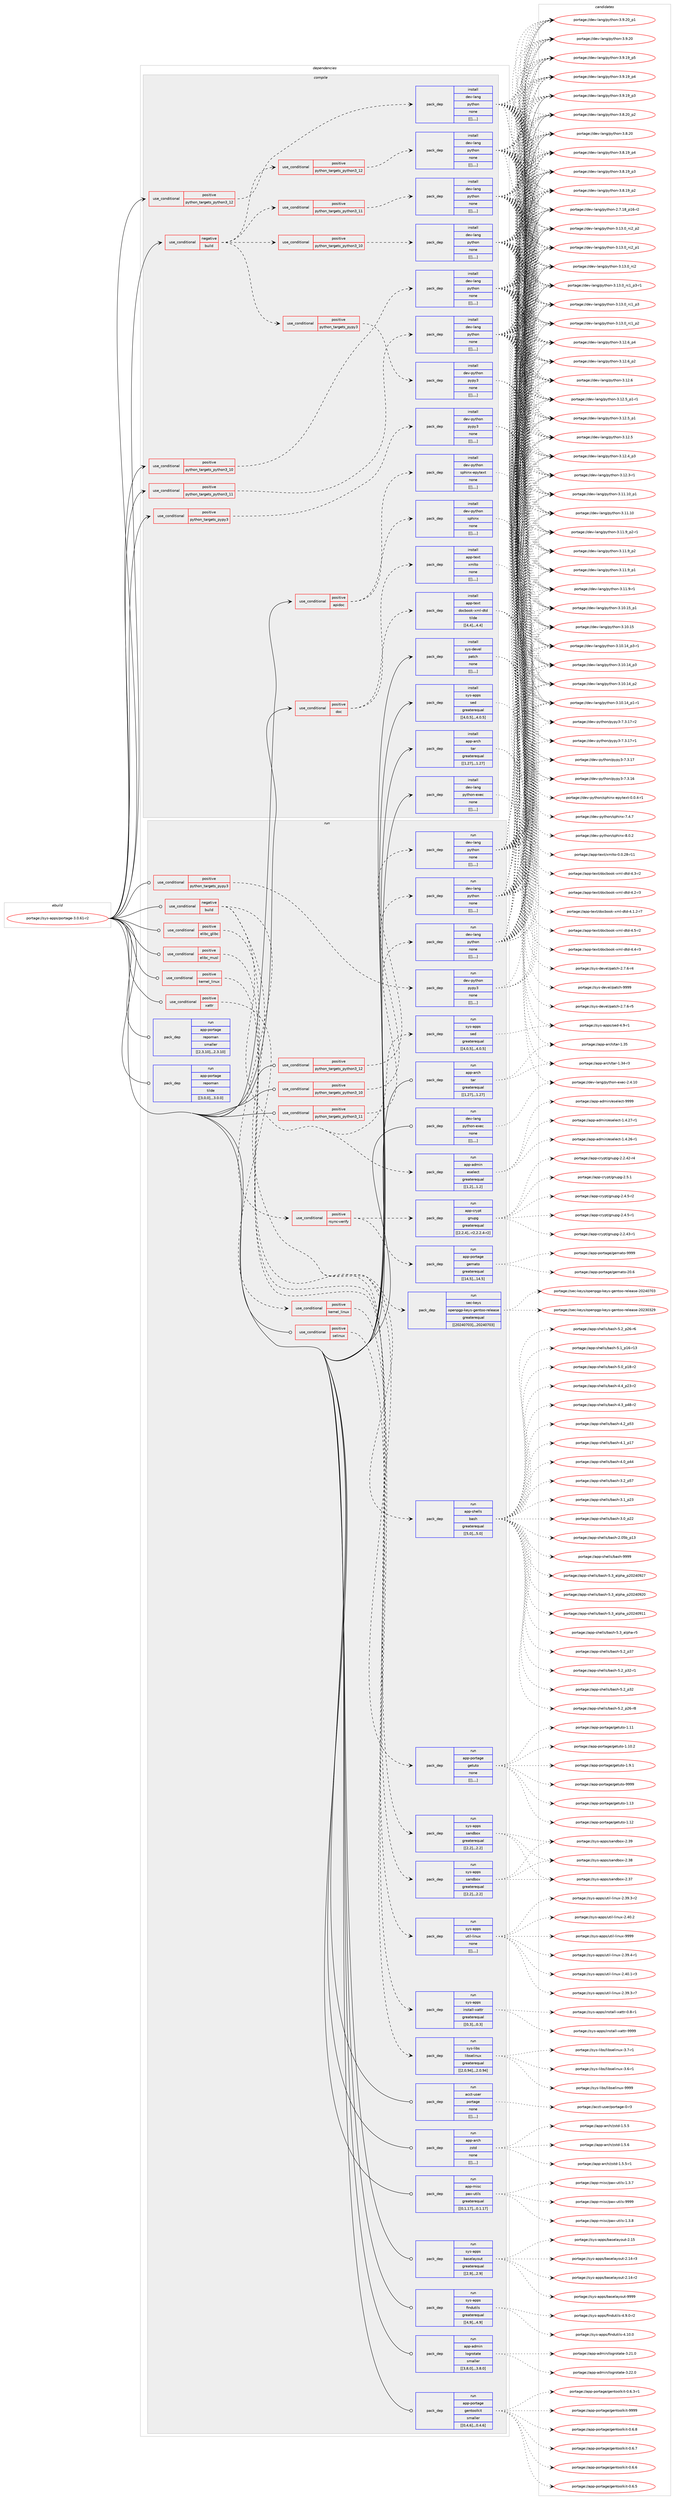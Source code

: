 digraph prolog {

# *************
# Graph options
# *************

newrank=true;
concentrate=true;
compound=true;
graph [rankdir=LR,fontname=Helvetica,fontsize=10,ranksep=1.5];#, ranksep=2.5, nodesep=0.2];
edge  [arrowhead=vee];
node  [fontname=Helvetica,fontsize=10];

# **********
# The ebuild
# **********

subgraph cluster_leftcol {
color=gray;
label=<<i>ebuild</i>>;
id [label="portage://sys-apps/portage-3.0.61-r2", color=red, width=4, href="../sys-apps/portage-3.0.61-r2.svg"];
}

# ****************
# The dependencies
# ****************

subgraph cluster_midcol {
color=gray;
label=<<i>dependencies</i>>;
subgraph cluster_compile {
fillcolor="#eeeeee";
style=filled;
label=<<i>compile</i>>;
subgraph cond2965 {
dependency8366 [label=<<TABLE BORDER="0" CELLBORDER="1" CELLSPACING="0" CELLPADDING="4"><TR><TD ROWSPAN="3" CELLPADDING="10">use_conditional</TD></TR><TR><TD>negative</TD></TR><TR><TD>build</TD></TR></TABLE>>, shape=none, color=red];
subgraph cond2966 {
dependency8367 [label=<<TABLE BORDER="0" CELLBORDER="1" CELLSPACING="0" CELLPADDING="4"><TR><TD ROWSPAN="3" CELLPADDING="10">use_conditional</TD></TR><TR><TD>positive</TD></TR><TR><TD>python_targets_pypy3</TD></TR></TABLE>>, shape=none, color=red];
subgraph pack5376 {
dependency8368 [label=<<TABLE BORDER="0" CELLBORDER="1" CELLSPACING="0" CELLPADDING="4" WIDTH="220"><TR><TD ROWSPAN="6" CELLPADDING="30">pack_dep</TD></TR><TR><TD WIDTH="110">install</TD></TR><TR><TD>dev-python</TD></TR><TR><TD>pypy3</TD></TR><TR><TD>none</TD></TR><TR><TD>[[],,,,]</TD></TR></TABLE>>, shape=none, color=blue];
}
dependency8367:e -> dependency8368:w [weight=20,style="dashed",arrowhead="vee"];
}
dependency8366:e -> dependency8367:w [weight=20,style="dashed",arrowhead="vee"];
subgraph cond2967 {
dependency8369 [label=<<TABLE BORDER="0" CELLBORDER="1" CELLSPACING="0" CELLPADDING="4"><TR><TD ROWSPAN="3" CELLPADDING="10">use_conditional</TD></TR><TR><TD>positive</TD></TR><TR><TD>python_targets_python3_10</TD></TR></TABLE>>, shape=none, color=red];
subgraph pack5377 {
dependency8370 [label=<<TABLE BORDER="0" CELLBORDER="1" CELLSPACING="0" CELLPADDING="4" WIDTH="220"><TR><TD ROWSPAN="6" CELLPADDING="30">pack_dep</TD></TR><TR><TD WIDTH="110">install</TD></TR><TR><TD>dev-lang</TD></TR><TR><TD>python</TD></TR><TR><TD>none</TD></TR><TR><TD>[[],,,,]</TD></TR></TABLE>>, shape=none, color=blue];
}
dependency8369:e -> dependency8370:w [weight=20,style="dashed",arrowhead="vee"];
}
dependency8366:e -> dependency8369:w [weight=20,style="dashed",arrowhead="vee"];
subgraph cond2968 {
dependency8371 [label=<<TABLE BORDER="0" CELLBORDER="1" CELLSPACING="0" CELLPADDING="4"><TR><TD ROWSPAN="3" CELLPADDING="10">use_conditional</TD></TR><TR><TD>positive</TD></TR><TR><TD>python_targets_python3_11</TD></TR></TABLE>>, shape=none, color=red];
subgraph pack5378 {
dependency8372 [label=<<TABLE BORDER="0" CELLBORDER="1" CELLSPACING="0" CELLPADDING="4" WIDTH="220"><TR><TD ROWSPAN="6" CELLPADDING="30">pack_dep</TD></TR><TR><TD WIDTH="110">install</TD></TR><TR><TD>dev-lang</TD></TR><TR><TD>python</TD></TR><TR><TD>none</TD></TR><TR><TD>[[],,,,]</TD></TR></TABLE>>, shape=none, color=blue];
}
dependency8371:e -> dependency8372:w [weight=20,style="dashed",arrowhead="vee"];
}
dependency8366:e -> dependency8371:w [weight=20,style="dashed",arrowhead="vee"];
subgraph cond2969 {
dependency8373 [label=<<TABLE BORDER="0" CELLBORDER="1" CELLSPACING="0" CELLPADDING="4"><TR><TD ROWSPAN="3" CELLPADDING="10">use_conditional</TD></TR><TR><TD>positive</TD></TR><TR><TD>python_targets_python3_12</TD></TR></TABLE>>, shape=none, color=red];
subgraph pack5379 {
dependency8374 [label=<<TABLE BORDER="0" CELLBORDER="1" CELLSPACING="0" CELLPADDING="4" WIDTH="220"><TR><TD ROWSPAN="6" CELLPADDING="30">pack_dep</TD></TR><TR><TD WIDTH="110">install</TD></TR><TR><TD>dev-lang</TD></TR><TR><TD>python</TD></TR><TR><TD>none</TD></TR><TR><TD>[[],,,,]</TD></TR></TABLE>>, shape=none, color=blue];
}
dependency8373:e -> dependency8374:w [weight=20,style="dashed",arrowhead="vee"];
}
dependency8366:e -> dependency8373:w [weight=20,style="dashed",arrowhead="vee"];
}
id:e -> dependency8366:w [weight=20,style="solid",arrowhead="vee"];
subgraph cond2970 {
dependency8375 [label=<<TABLE BORDER="0" CELLBORDER="1" CELLSPACING="0" CELLPADDING="4"><TR><TD ROWSPAN="3" CELLPADDING="10">use_conditional</TD></TR><TR><TD>positive</TD></TR><TR><TD>apidoc</TD></TR></TABLE>>, shape=none, color=red];
subgraph pack5380 {
dependency8376 [label=<<TABLE BORDER="0" CELLBORDER="1" CELLSPACING="0" CELLPADDING="4" WIDTH="220"><TR><TD ROWSPAN="6" CELLPADDING="30">pack_dep</TD></TR><TR><TD WIDTH="110">install</TD></TR><TR><TD>dev-python</TD></TR><TR><TD>sphinx</TD></TR><TR><TD>none</TD></TR><TR><TD>[[],,,,]</TD></TR></TABLE>>, shape=none, color=blue];
}
dependency8375:e -> dependency8376:w [weight=20,style="dashed",arrowhead="vee"];
subgraph pack5381 {
dependency8377 [label=<<TABLE BORDER="0" CELLBORDER="1" CELLSPACING="0" CELLPADDING="4" WIDTH="220"><TR><TD ROWSPAN="6" CELLPADDING="30">pack_dep</TD></TR><TR><TD WIDTH="110">install</TD></TR><TR><TD>dev-python</TD></TR><TR><TD>sphinx-epytext</TD></TR><TR><TD>none</TD></TR><TR><TD>[[],,,,]</TD></TR></TABLE>>, shape=none, color=blue];
}
dependency8375:e -> dependency8377:w [weight=20,style="dashed",arrowhead="vee"];
}
id:e -> dependency8375:w [weight=20,style="solid",arrowhead="vee"];
subgraph cond2971 {
dependency8378 [label=<<TABLE BORDER="0" CELLBORDER="1" CELLSPACING="0" CELLPADDING="4"><TR><TD ROWSPAN="3" CELLPADDING="10">use_conditional</TD></TR><TR><TD>positive</TD></TR><TR><TD>doc</TD></TR></TABLE>>, shape=none, color=red];
subgraph pack5382 {
dependency8379 [label=<<TABLE BORDER="0" CELLBORDER="1" CELLSPACING="0" CELLPADDING="4" WIDTH="220"><TR><TD ROWSPAN="6" CELLPADDING="30">pack_dep</TD></TR><TR><TD WIDTH="110">install</TD></TR><TR><TD>app-text</TD></TR><TR><TD>docbook-xml-dtd</TD></TR><TR><TD>tilde</TD></TR><TR><TD>[[4,4],,,4.4]</TD></TR></TABLE>>, shape=none, color=blue];
}
dependency8378:e -> dependency8379:w [weight=20,style="dashed",arrowhead="vee"];
subgraph pack5383 {
dependency8380 [label=<<TABLE BORDER="0" CELLBORDER="1" CELLSPACING="0" CELLPADDING="4" WIDTH="220"><TR><TD ROWSPAN="6" CELLPADDING="30">pack_dep</TD></TR><TR><TD WIDTH="110">install</TD></TR><TR><TD>app-text</TD></TR><TR><TD>xmlto</TD></TR><TR><TD>none</TD></TR><TR><TD>[[],,,,]</TD></TR></TABLE>>, shape=none, color=blue];
}
dependency8378:e -> dependency8380:w [weight=20,style="dashed",arrowhead="vee"];
}
id:e -> dependency8378:w [weight=20,style="solid",arrowhead="vee"];
subgraph cond2972 {
dependency8381 [label=<<TABLE BORDER="0" CELLBORDER="1" CELLSPACING="0" CELLPADDING="4"><TR><TD ROWSPAN="3" CELLPADDING="10">use_conditional</TD></TR><TR><TD>positive</TD></TR><TR><TD>python_targets_pypy3</TD></TR></TABLE>>, shape=none, color=red];
subgraph pack5384 {
dependency8382 [label=<<TABLE BORDER="0" CELLBORDER="1" CELLSPACING="0" CELLPADDING="4" WIDTH="220"><TR><TD ROWSPAN="6" CELLPADDING="30">pack_dep</TD></TR><TR><TD WIDTH="110">install</TD></TR><TR><TD>dev-python</TD></TR><TR><TD>pypy3</TD></TR><TR><TD>none</TD></TR><TR><TD>[[],,,,]</TD></TR></TABLE>>, shape=none, color=blue];
}
dependency8381:e -> dependency8382:w [weight=20,style="dashed",arrowhead="vee"];
}
id:e -> dependency8381:w [weight=20,style="solid",arrowhead="vee"];
subgraph cond2973 {
dependency8383 [label=<<TABLE BORDER="0" CELLBORDER="1" CELLSPACING="0" CELLPADDING="4"><TR><TD ROWSPAN="3" CELLPADDING="10">use_conditional</TD></TR><TR><TD>positive</TD></TR><TR><TD>python_targets_python3_10</TD></TR></TABLE>>, shape=none, color=red];
subgraph pack5385 {
dependency8384 [label=<<TABLE BORDER="0" CELLBORDER="1" CELLSPACING="0" CELLPADDING="4" WIDTH="220"><TR><TD ROWSPAN="6" CELLPADDING="30">pack_dep</TD></TR><TR><TD WIDTH="110">install</TD></TR><TR><TD>dev-lang</TD></TR><TR><TD>python</TD></TR><TR><TD>none</TD></TR><TR><TD>[[],,,,]</TD></TR></TABLE>>, shape=none, color=blue];
}
dependency8383:e -> dependency8384:w [weight=20,style="dashed",arrowhead="vee"];
}
id:e -> dependency8383:w [weight=20,style="solid",arrowhead="vee"];
subgraph cond2974 {
dependency8385 [label=<<TABLE BORDER="0" CELLBORDER="1" CELLSPACING="0" CELLPADDING="4"><TR><TD ROWSPAN="3" CELLPADDING="10">use_conditional</TD></TR><TR><TD>positive</TD></TR><TR><TD>python_targets_python3_11</TD></TR></TABLE>>, shape=none, color=red];
subgraph pack5386 {
dependency8386 [label=<<TABLE BORDER="0" CELLBORDER="1" CELLSPACING="0" CELLPADDING="4" WIDTH="220"><TR><TD ROWSPAN="6" CELLPADDING="30">pack_dep</TD></TR><TR><TD WIDTH="110">install</TD></TR><TR><TD>dev-lang</TD></TR><TR><TD>python</TD></TR><TR><TD>none</TD></TR><TR><TD>[[],,,,]</TD></TR></TABLE>>, shape=none, color=blue];
}
dependency8385:e -> dependency8386:w [weight=20,style="dashed",arrowhead="vee"];
}
id:e -> dependency8385:w [weight=20,style="solid",arrowhead="vee"];
subgraph cond2975 {
dependency8387 [label=<<TABLE BORDER="0" CELLBORDER="1" CELLSPACING="0" CELLPADDING="4"><TR><TD ROWSPAN="3" CELLPADDING="10">use_conditional</TD></TR><TR><TD>positive</TD></TR><TR><TD>python_targets_python3_12</TD></TR></TABLE>>, shape=none, color=red];
subgraph pack5387 {
dependency8388 [label=<<TABLE BORDER="0" CELLBORDER="1" CELLSPACING="0" CELLPADDING="4" WIDTH="220"><TR><TD ROWSPAN="6" CELLPADDING="30">pack_dep</TD></TR><TR><TD WIDTH="110">install</TD></TR><TR><TD>dev-lang</TD></TR><TR><TD>python</TD></TR><TR><TD>none</TD></TR><TR><TD>[[],,,,]</TD></TR></TABLE>>, shape=none, color=blue];
}
dependency8387:e -> dependency8388:w [weight=20,style="dashed",arrowhead="vee"];
}
id:e -> dependency8387:w [weight=20,style="solid",arrowhead="vee"];
subgraph pack5388 {
dependency8389 [label=<<TABLE BORDER="0" CELLBORDER="1" CELLSPACING="0" CELLPADDING="4" WIDTH="220"><TR><TD ROWSPAN="6" CELLPADDING="30">pack_dep</TD></TR><TR><TD WIDTH="110">install</TD></TR><TR><TD>app-arch</TD></TR><TR><TD>tar</TD></TR><TR><TD>greaterequal</TD></TR><TR><TD>[[1,27],,,1.27]</TD></TR></TABLE>>, shape=none, color=blue];
}
id:e -> dependency8389:w [weight=20,style="solid",arrowhead="vee"];
subgraph pack5389 {
dependency8390 [label=<<TABLE BORDER="0" CELLBORDER="1" CELLSPACING="0" CELLPADDING="4" WIDTH="220"><TR><TD ROWSPAN="6" CELLPADDING="30">pack_dep</TD></TR><TR><TD WIDTH="110">install</TD></TR><TR><TD>dev-lang</TD></TR><TR><TD>python-exec</TD></TR><TR><TD>none</TD></TR><TR><TD>[[],,,,]</TD></TR></TABLE>>, shape=none, color=blue];
}
id:e -> dependency8390:w [weight=20,style="solid",arrowhead="vee"];
subgraph pack5390 {
dependency8391 [label=<<TABLE BORDER="0" CELLBORDER="1" CELLSPACING="0" CELLPADDING="4" WIDTH="220"><TR><TD ROWSPAN="6" CELLPADDING="30">pack_dep</TD></TR><TR><TD WIDTH="110">install</TD></TR><TR><TD>sys-apps</TD></TR><TR><TD>sed</TD></TR><TR><TD>greaterequal</TD></TR><TR><TD>[[4,0,5],,,4.0.5]</TD></TR></TABLE>>, shape=none, color=blue];
}
id:e -> dependency8391:w [weight=20,style="solid",arrowhead="vee"];
subgraph pack5391 {
dependency8392 [label=<<TABLE BORDER="0" CELLBORDER="1" CELLSPACING="0" CELLPADDING="4" WIDTH="220"><TR><TD ROWSPAN="6" CELLPADDING="30">pack_dep</TD></TR><TR><TD WIDTH="110">install</TD></TR><TR><TD>sys-devel</TD></TR><TR><TD>patch</TD></TR><TR><TD>none</TD></TR><TR><TD>[[],,,,]</TD></TR></TABLE>>, shape=none, color=blue];
}
id:e -> dependency8392:w [weight=20,style="solid",arrowhead="vee"];
}
subgraph cluster_compileandrun {
fillcolor="#eeeeee";
style=filled;
label=<<i>compile and run</i>>;
}
subgraph cluster_run {
fillcolor="#eeeeee";
style=filled;
label=<<i>run</i>>;
subgraph cond2976 {
dependency8393 [label=<<TABLE BORDER="0" CELLBORDER="1" CELLSPACING="0" CELLPADDING="4"><TR><TD ROWSPAN="3" CELLPADDING="10">use_conditional</TD></TR><TR><TD>negative</TD></TR><TR><TD>build</TD></TR></TABLE>>, shape=none, color=red];
subgraph pack5392 {
dependency8394 [label=<<TABLE BORDER="0" CELLBORDER="1" CELLSPACING="0" CELLPADDING="4" WIDTH="220"><TR><TD ROWSPAN="6" CELLPADDING="30">pack_dep</TD></TR><TR><TD WIDTH="110">run</TD></TR><TR><TD>app-admin</TD></TR><TR><TD>eselect</TD></TR><TR><TD>greaterequal</TD></TR><TR><TD>[[1,2],,,1.2]</TD></TR></TABLE>>, shape=none, color=blue];
}
dependency8393:e -> dependency8394:w [weight=20,style="dashed",arrowhead="vee"];
subgraph pack5393 {
dependency8395 [label=<<TABLE BORDER="0" CELLBORDER="1" CELLSPACING="0" CELLPADDING="4" WIDTH="220"><TR><TD ROWSPAN="6" CELLPADDING="30">pack_dep</TD></TR><TR><TD WIDTH="110">run</TD></TR><TR><TD>app-portage</TD></TR><TR><TD>getuto</TD></TR><TR><TD>none</TD></TR><TR><TD>[[],,,,]</TD></TR></TABLE>>, shape=none, color=blue];
}
dependency8393:e -> dependency8395:w [weight=20,style="dashed",arrowhead="vee"];
subgraph pack5394 {
dependency8396 [label=<<TABLE BORDER="0" CELLBORDER="1" CELLSPACING="0" CELLPADDING="4" WIDTH="220"><TR><TD ROWSPAN="6" CELLPADDING="30">pack_dep</TD></TR><TR><TD WIDTH="110">run</TD></TR><TR><TD>app-shells</TD></TR><TR><TD>bash</TD></TR><TR><TD>greaterequal</TD></TR><TR><TD>[[5,0],,,5.0]</TD></TR></TABLE>>, shape=none, color=blue];
}
dependency8393:e -> dependency8396:w [weight=20,style="dashed",arrowhead="vee"];
subgraph pack5395 {
dependency8397 [label=<<TABLE BORDER="0" CELLBORDER="1" CELLSPACING="0" CELLPADDING="4" WIDTH="220"><TR><TD ROWSPAN="6" CELLPADDING="30">pack_dep</TD></TR><TR><TD WIDTH="110">run</TD></TR><TR><TD>sec-keys</TD></TR><TR><TD>openpgp-keys-gentoo-release</TD></TR><TR><TD>greaterequal</TD></TR><TR><TD>[[20240703],,,20240703]</TD></TR></TABLE>>, shape=none, color=blue];
}
dependency8393:e -> dependency8397:w [weight=20,style="dashed",arrowhead="vee"];
subgraph pack5396 {
dependency8398 [label=<<TABLE BORDER="0" CELLBORDER="1" CELLSPACING="0" CELLPADDING="4" WIDTH="220"><TR><TD ROWSPAN="6" CELLPADDING="30">pack_dep</TD></TR><TR><TD WIDTH="110">run</TD></TR><TR><TD>sys-apps</TD></TR><TR><TD>sed</TD></TR><TR><TD>greaterequal</TD></TR><TR><TD>[[4,0,5],,,4.0.5]</TD></TR></TABLE>>, shape=none, color=blue];
}
dependency8393:e -> dependency8398:w [weight=20,style="dashed",arrowhead="vee"];
subgraph cond2977 {
dependency8399 [label=<<TABLE BORDER="0" CELLBORDER="1" CELLSPACING="0" CELLPADDING="4"><TR><TD ROWSPAN="3" CELLPADDING="10">use_conditional</TD></TR><TR><TD>positive</TD></TR><TR><TD>rsync-verify</TD></TR></TABLE>>, shape=none, color=red];
subgraph pack5397 {
dependency8400 [label=<<TABLE BORDER="0" CELLBORDER="1" CELLSPACING="0" CELLPADDING="4" WIDTH="220"><TR><TD ROWSPAN="6" CELLPADDING="30">pack_dep</TD></TR><TR><TD WIDTH="110">run</TD></TR><TR><TD>app-crypt</TD></TR><TR><TD>gnupg</TD></TR><TR><TD>greaterequal</TD></TR><TR><TD>[[2,2,4],,-r2,2.2.4-r2]</TD></TR></TABLE>>, shape=none, color=blue];
}
dependency8399:e -> dependency8400:w [weight=20,style="dashed",arrowhead="vee"];
subgraph pack5398 {
dependency8401 [label=<<TABLE BORDER="0" CELLBORDER="1" CELLSPACING="0" CELLPADDING="4" WIDTH="220"><TR><TD ROWSPAN="6" CELLPADDING="30">pack_dep</TD></TR><TR><TD WIDTH="110">run</TD></TR><TR><TD>app-portage</TD></TR><TR><TD>gemato</TD></TR><TR><TD>greaterequal</TD></TR><TR><TD>[[14,5],,,14.5]</TD></TR></TABLE>>, shape=none, color=blue];
}
dependency8399:e -> dependency8401:w [weight=20,style="dashed",arrowhead="vee"];
}
dependency8393:e -> dependency8399:w [weight=20,style="dashed",arrowhead="vee"];
}
id:e -> dependency8393:w [weight=20,style="solid",arrowhead="odot"];
subgraph cond2978 {
dependency8402 [label=<<TABLE BORDER="0" CELLBORDER="1" CELLSPACING="0" CELLPADDING="4"><TR><TD ROWSPAN="3" CELLPADDING="10">use_conditional</TD></TR><TR><TD>positive</TD></TR><TR><TD>elibc_glibc</TD></TR></TABLE>>, shape=none, color=red];
subgraph pack5399 {
dependency8403 [label=<<TABLE BORDER="0" CELLBORDER="1" CELLSPACING="0" CELLPADDING="4" WIDTH="220"><TR><TD ROWSPAN="6" CELLPADDING="30">pack_dep</TD></TR><TR><TD WIDTH="110">run</TD></TR><TR><TD>sys-apps</TD></TR><TR><TD>sandbox</TD></TR><TR><TD>greaterequal</TD></TR><TR><TD>[[2,2],,,2.2]</TD></TR></TABLE>>, shape=none, color=blue];
}
dependency8402:e -> dependency8403:w [weight=20,style="dashed",arrowhead="vee"];
}
id:e -> dependency8402:w [weight=20,style="solid",arrowhead="odot"];
subgraph cond2979 {
dependency8404 [label=<<TABLE BORDER="0" CELLBORDER="1" CELLSPACING="0" CELLPADDING="4"><TR><TD ROWSPAN="3" CELLPADDING="10">use_conditional</TD></TR><TR><TD>positive</TD></TR><TR><TD>elibc_musl</TD></TR></TABLE>>, shape=none, color=red];
subgraph pack5400 {
dependency8405 [label=<<TABLE BORDER="0" CELLBORDER="1" CELLSPACING="0" CELLPADDING="4" WIDTH="220"><TR><TD ROWSPAN="6" CELLPADDING="30">pack_dep</TD></TR><TR><TD WIDTH="110">run</TD></TR><TR><TD>sys-apps</TD></TR><TR><TD>sandbox</TD></TR><TR><TD>greaterequal</TD></TR><TR><TD>[[2,2],,,2.2]</TD></TR></TABLE>>, shape=none, color=blue];
}
dependency8404:e -> dependency8405:w [weight=20,style="dashed",arrowhead="vee"];
}
id:e -> dependency8404:w [weight=20,style="solid",arrowhead="odot"];
subgraph cond2980 {
dependency8406 [label=<<TABLE BORDER="0" CELLBORDER="1" CELLSPACING="0" CELLPADDING="4"><TR><TD ROWSPAN="3" CELLPADDING="10">use_conditional</TD></TR><TR><TD>positive</TD></TR><TR><TD>kernel_linux</TD></TR></TABLE>>, shape=none, color=red];
subgraph pack5401 {
dependency8407 [label=<<TABLE BORDER="0" CELLBORDER="1" CELLSPACING="0" CELLPADDING="4" WIDTH="220"><TR><TD ROWSPAN="6" CELLPADDING="30">pack_dep</TD></TR><TR><TD WIDTH="110">run</TD></TR><TR><TD>sys-apps</TD></TR><TR><TD>util-linux</TD></TR><TR><TD>none</TD></TR><TR><TD>[[],,,,]</TD></TR></TABLE>>, shape=none, color=blue];
}
dependency8406:e -> dependency8407:w [weight=20,style="dashed",arrowhead="vee"];
}
id:e -> dependency8406:w [weight=20,style="solid",arrowhead="odot"];
subgraph cond2981 {
dependency8408 [label=<<TABLE BORDER="0" CELLBORDER="1" CELLSPACING="0" CELLPADDING="4"><TR><TD ROWSPAN="3" CELLPADDING="10">use_conditional</TD></TR><TR><TD>positive</TD></TR><TR><TD>python_targets_pypy3</TD></TR></TABLE>>, shape=none, color=red];
subgraph pack5402 {
dependency8409 [label=<<TABLE BORDER="0" CELLBORDER="1" CELLSPACING="0" CELLPADDING="4" WIDTH="220"><TR><TD ROWSPAN="6" CELLPADDING="30">pack_dep</TD></TR><TR><TD WIDTH="110">run</TD></TR><TR><TD>dev-python</TD></TR><TR><TD>pypy3</TD></TR><TR><TD>none</TD></TR><TR><TD>[[],,,,]</TD></TR></TABLE>>, shape=none, color=blue];
}
dependency8408:e -> dependency8409:w [weight=20,style="dashed",arrowhead="vee"];
}
id:e -> dependency8408:w [weight=20,style="solid",arrowhead="odot"];
subgraph cond2982 {
dependency8410 [label=<<TABLE BORDER="0" CELLBORDER="1" CELLSPACING="0" CELLPADDING="4"><TR><TD ROWSPAN="3" CELLPADDING="10">use_conditional</TD></TR><TR><TD>positive</TD></TR><TR><TD>python_targets_python3_10</TD></TR></TABLE>>, shape=none, color=red];
subgraph pack5403 {
dependency8411 [label=<<TABLE BORDER="0" CELLBORDER="1" CELLSPACING="0" CELLPADDING="4" WIDTH="220"><TR><TD ROWSPAN="6" CELLPADDING="30">pack_dep</TD></TR><TR><TD WIDTH="110">run</TD></TR><TR><TD>dev-lang</TD></TR><TR><TD>python</TD></TR><TR><TD>none</TD></TR><TR><TD>[[],,,,]</TD></TR></TABLE>>, shape=none, color=blue];
}
dependency8410:e -> dependency8411:w [weight=20,style="dashed",arrowhead="vee"];
}
id:e -> dependency8410:w [weight=20,style="solid",arrowhead="odot"];
subgraph cond2983 {
dependency8412 [label=<<TABLE BORDER="0" CELLBORDER="1" CELLSPACING="0" CELLPADDING="4"><TR><TD ROWSPAN="3" CELLPADDING="10">use_conditional</TD></TR><TR><TD>positive</TD></TR><TR><TD>python_targets_python3_11</TD></TR></TABLE>>, shape=none, color=red];
subgraph pack5404 {
dependency8413 [label=<<TABLE BORDER="0" CELLBORDER="1" CELLSPACING="0" CELLPADDING="4" WIDTH="220"><TR><TD ROWSPAN="6" CELLPADDING="30">pack_dep</TD></TR><TR><TD WIDTH="110">run</TD></TR><TR><TD>dev-lang</TD></TR><TR><TD>python</TD></TR><TR><TD>none</TD></TR><TR><TD>[[],,,,]</TD></TR></TABLE>>, shape=none, color=blue];
}
dependency8412:e -> dependency8413:w [weight=20,style="dashed",arrowhead="vee"];
}
id:e -> dependency8412:w [weight=20,style="solid",arrowhead="odot"];
subgraph cond2984 {
dependency8414 [label=<<TABLE BORDER="0" CELLBORDER="1" CELLSPACING="0" CELLPADDING="4"><TR><TD ROWSPAN="3" CELLPADDING="10">use_conditional</TD></TR><TR><TD>positive</TD></TR><TR><TD>python_targets_python3_12</TD></TR></TABLE>>, shape=none, color=red];
subgraph pack5405 {
dependency8415 [label=<<TABLE BORDER="0" CELLBORDER="1" CELLSPACING="0" CELLPADDING="4" WIDTH="220"><TR><TD ROWSPAN="6" CELLPADDING="30">pack_dep</TD></TR><TR><TD WIDTH="110">run</TD></TR><TR><TD>dev-lang</TD></TR><TR><TD>python</TD></TR><TR><TD>none</TD></TR><TR><TD>[[],,,,]</TD></TR></TABLE>>, shape=none, color=blue];
}
dependency8414:e -> dependency8415:w [weight=20,style="dashed",arrowhead="vee"];
}
id:e -> dependency8414:w [weight=20,style="solid",arrowhead="odot"];
subgraph cond2985 {
dependency8416 [label=<<TABLE BORDER="0" CELLBORDER="1" CELLSPACING="0" CELLPADDING="4"><TR><TD ROWSPAN="3" CELLPADDING="10">use_conditional</TD></TR><TR><TD>positive</TD></TR><TR><TD>selinux</TD></TR></TABLE>>, shape=none, color=red];
subgraph pack5406 {
dependency8417 [label=<<TABLE BORDER="0" CELLBORDER="1" CELLSPACING="0" CELLPADDING="4" WIDTH="220"><TR><TD ROWSPAN="6" CELLPADDING="30">pack_dep</TD></TR><TR><TD WIDTH="110">run</TD></TR><TR><TD>sys-libs</TD></TR><TR><TD>libselinux</TD></TR><TR><TD>greaterequal</TD></TR><TR><TD>[[2,0,94],,,2.0.94]</TD></TR></TABLE>>, shape=none, color=blue];
}
dependency8416:e -> dependency8417:w [weight=20,style="dashed",arrowhead="vee"];
}
id:e -> dependency8416:w [weight=20,style="solid",arrowhead="odot"];
subgraph cond2986 {
dependency8418 [label=<<TABLE BORDER="0" CELLBORDER="1" CELLSPACING="0" CELLPADDING="4"><TR><TD ROWSPAN="3" CELLPADDING="10">use_conditional</TD></TR><TR><TD>positive</TD></TR><TR><TD>xattr</TD></TR></TABLE>>, shape=none, color=red];
subgraph cond2987 {
dependency8419 [label=<<TABLE BORDER="0" CELLBORDER="1" CELLSPACING="0" CELLPADDING="4"><TR><TD ROWSPAN="3" CELLPADDING="10">use_conditional</TD></TR><TR><TD>positive</TD></TR><TR><TD>kernel_linux</TD></TR></TABLE>>, shape=none, color=red];
subgraph pack5407 {
dependency8420 [label=<<TABLE BORDER="0" CELLBORDER="1" CELLSPACING="0" CELLPADDING="4" WIDTH="220"><TR><TD ROWSPAN="6" CELLPADDING="30">pack_dep</TD></TR><TR><TD WIDTH="110">run</TD></TR><TR><TD>sys-apps</TD></TR><TR><TD>install-xattr</TD></TR><TR><TD>greaterequal</TD></TR><TR><TD>[[0,3],,,0.3]</TD></TR></TABLE>>, shape=none, color=blue];
}
dependency8419:e -> dependency8420:w [weight=20,style="dashed",arrowhead="vee"];
}
dependency8418:e -> dependency8419:w [weight=20,style="dashed",arrowhead="vee"];
}
id:e -> dependency8418:w [weight=20,style="solid",arrowhead="odot"];
subgraph pack5408 {
dependency8421 [label=<<TABLE BORDER="0" CELLBORDER="1" CELLSPACING="0" CELLPADDING="4" WIDTH="220"><TR><TD ROWSPAN="6" CELLPADDING="30">pack_dep</TD></TR><TR><TD WIDTH="110">run</TD></TR><TR><TD>acct-user</TD></TR><TR><TD>portage</TD></TR><TR><TD>none</TD></TR><TR><TD>[[],,,,]</TD></TR></TABLE>>, shape=none, color=blue];
}
id:e -> dependency8421:w [weight=20,style="solid",arrowhead="odot"];
subgraph pack5409 {
dependency8422 [label=<<TABLE BORDER="0" CELLBORDER="1" CELLSPACING="0" CELLPADDING="4" WIDTH="220"><TR><TD ROWSPAN="6" CELLPADDING="30">pack_dep</TD></TR><TR><TD WIDTH="110">run</TD></TR><TR><TD>app-arch</TD></TR><TR><TD>tar</TD></TR><TR><TD>greaterequal</TD></TR><TR><TD>[[1,27],,,1.27]</TD></TR></TABLE>>, shape=none, color=blue];
}
id:e -> dependency8422:w [weight=20,style="solid",arrowhead="odot"];
subgraph pack5410 {
dependency8423 [label=<<TABLE BORDER="0" CELLBORDER="1" CELLSPACING="0" CELLPADDING="4" WIDTH="220"><TR><TD ROWSPAN="6" CELLPADDING="30">pack_dep</TD></TR><TR><TD WIDTH="110">run</TD></TR><TR><TD>app-arch</TD></TR><TR><TD>zstd</TD></TR><TR><TD>none</TD></TR><TR><TD>[[],,,,]</TD></TR></TABLE>>, shape=none, color=blue];
}
id:e -> dependency8423:w [weight=20,style="solid",arrowhead="odot"];
subgraph pack5411 {
dependency8424 [label=<<TABLE BORDER="0" CELLBORDER="1" CELLSPACING="0" CELLPADDING="4" WIDTH="220"><TR><TD ROWSPAN="6" CELLPADDING="30">pack_dep</TD></TR><TR><TD WIDTH="110">run</TD></TR><TR><TD>app-misc</TD></TR><TR><TD>pax-utils</TD></TR><TR><TD>greaterequal</TD></TR><TR><TD>[[0,1,17],,,0.1.17]</TD></TR></TABLE>>, shape=none, color=blue];
}
id:e -> dependency8424:w [weight=20,style="solid",arrowhead="odot"];
subgraph pack5412 {
dependency8425 [label=<<TABLE BORDER="0" CELLBORDER="1" CELLSPACING="0" CELLPADDING="4" WIDTH="220"><TR><TD ROWSPAN="6" CELLPADDING="30">pack_dep</TD></TR><TR><TD WIDTH="110">run</TD></TR><TR><TD>dev-lang</TD></TR><TR><TD>python-exec</TD></TR><TR><TD>none</TD></TR><TR><TD>[[],,,,]</TD></TR></TABLE>>, shape=none, color=blue];
}
id:e -> dependency8425:w [weight=20,style="solid",arrowhead="odot"];
subgraph pack5413 {
dependency8426 [label=<<TABLE BORDER="0" CELLBORDER="1" CELLSPACING="0" CELLPADDING="4" WIDTH="220"><TR><TD ROWSPAN="6" CELLPADDING="30">pack_dep</TD></TR><TR><TD WIDTH="110">run</TD></TR><TR><TD>sys-apps</TD></TR><TR><TD>baselayout</TD></TR><TR><TD>greaterequal</TD></TR><TR><TD>[[2,9],,,2.9]</TD></TR></TABLE>>, shape=none, color=blue];
}
id:e -> dependency8426:w [weight=20,style="solid",arrowhead="odot"];
subgraph pack5414 {
dependency8427 [label=<<TABLE BORDER="0" CELLBORDER="1" CELLSPACING="0" CELLPADDING="4" WIDTH="220"><TR><TD ROWSPAN="6" CELLPADDING="30">pack_dep</TD></TR><TR><TD WIDTH="110">run</TD></TR><TR><TD>sys-apps</TD></TR><TR><TD>findutils</TD></TR><TR><TD>greaterequal</TD></TR><TR><TD>[[4,9],,,4.9]</TD></TR></TABLE>>, shape=none, color=blue];
}
id:e -> dependency8427:w [weight=20,style="solid",arrowhead="odot"];
subgraph pack5415 {
dependency8428 [label=<<TABLE BORDER="0" CELLBORDER="1" CELLSPACING="0" CELLPADDING="4" WIDTH="220"><TR><TD ROWSPAN="6" CELLPADDING="30">pack_dep</TD></TR><TR><TD WIDTH="110">run</TD></TR><TR><TD>app-admin</TD></TR><TR><TD>logrotate</TD></TR><TR><TD>smaller</TD></TR><TR><TD>[[3,8,0],,,3.8.0]</TD></TR></TABLE>>, shape=none, color=blue];
}
id:e -> dependency8428:w [weight=20,style="solid",arrowhead="odot"];
subgraph pack5416 {
dependency8429 [label=<<TABLE BORDER="0" CELLBORDER="1" CELLSPACING="0" CELLPADDING="4" WIDTH="220"><TR><TD ROWSPAN="6" CELLPADDING="30">pack_dep</TD></TR><TR><TD WIDTH="110">run</TD></TR><TR><TD>app-portage</TD></TR><TR><TD>gentoolkit</TD></TR><TR><TD>smaller</TD></TR><TR><TD>[[0,4,6],,,0.4.6]</TD></TR></TABLE>>, shape=none, color=blue];
}
id:e -> dependency8429:w [weight=20,style="solid",arrowhead="odot"];
subgraph pack5417 {
dependency8430 [label=<<TABLE BORDER="0" CELLBORDER="1" CELLSPACING="0" CELLPADDING="4" WIDTH="220"><TR><TD ROWSPAN="6" CELLPADDING="30">pack_dep</TD></TR><TR><TD WIDTH="110">run</TD></TR><TR><TD>app-portage</TD></TR><TR><TD>repoman</TD></TR><TR><TD>smaller</TD></TR><TR><TD>[[2,3,10],,,2.3.10]</TD></TR></TABLE>>, shape=none, color=blue];
}
id:e -> dependency8430:w [weight=20,style="solid",arrowhead="odot"];
subgraph pack5418 {
dependency8431 [label=<<TABLE BORDER="0" CELLBORDER="1" CELLSPACING="0" CELLPADDING="4" WIDTH="220"><TR><TD ROWSPAN="6" CELLPADDING="30">pack_dep</TD></TR><TR><TD WIDTH="110">run</TD></TR><TR><TD>app-portage</TD></TR><TR><TD>repoman</TD></TR><TR><TD>tilde</TD></TR><TR><TD>[[3,0,0],,,3.0.0]</TD></TR></TABLE>>, shape=none, color=blue];
}
id:e -> dependency8431:w [weight=20,style="solid",arrowhead="odot"];
}
}

# **************
# The candidates
# **************

subgraph cluster_choices {
rank=same;
color=gray;
label=<<i>candidates</i>>;

subgraph choice5376 {
color=black;
nodesep=1;
choice100101118451121211161041111104711212111212151455546514649554511450 [label="portage://dev-python/pypy3-7.3.17-r2", color=red, width=4,href="../dev-python/pypy3-7.3.17-r2.svg"];
choice100101118451121211161041111104711212111212151455546514649554511449 [label="portage://dev-python/pypy3-7.3.17-r1", color=red, width=4,href="../dev-python/pypy3-7.3.17-r1.svg"];
choice10010111845112121116104111110471121211121215145554651464955 [label="portage://dev-python/pypy3-7.3.17", color=red, width=4,href="../dev-python/pypy3-7.3.17.svg"];
choice10010111845112121116104111110471121211121215145554651464954 [label="portage://dev-python/pypy3-7.3.16", color=red, width=4,href="../dev-python/pypy3-7.3.16.svg"];
dependency8368:e -> choice100101118451121211161041111104711212111212151455546514649554511450:w [style=dotted,weight="100"];
dependency8368:e -> choice100101118451121211161041111104711212111212151455546514649554511449:w [style=dotted,weight="100"];
dependency8368:e -> choice10010111845112121116104111110471121211121215145554651464955:w [style=dotted,weight="100"];
dependency8368:e -> choice10010111845112121116104111110471121211121215145554651464954:w [style=dotted,weight="100"];
}
subgraph choice5377 {
color=black;
nodesep=1;
choice100101118451089711010347112121116104111110455146495146489511499509511250 [label="portage://dev-lang/python-3.13.0_rc2_p2", color=red, width=4,href="../dev-lang/python-3.13.0_rc2_p2.svg"];
choice100101118451089711010347112121116104111110455146495146489511499509511249 [label="portage://dev-lang/python-3.13.0_rc2_p1", color=red, width=4,href="../dev-lang/python-3.13.0_rc2_p1.svg"];
choice10010111845108971101034711212111610411111045514649514648951149950 [label="portage://dev-lang/python-3.13.0_rc2", color=red, width=4,href="../dev-lang/python-3.13.0_rc2.svg"];
choice1001011184510897110103471121211161041111104551464951464895114994995112514511449 [label="portage://dev-lang/python-3.13.0_rc1_p3-r1", color=red, width=4,href="../dev-lang/python-3.13.0_rc1_p3-r1.svg"];
choice100101118451089711010347112121116104111110455146495146489511499499511251 [label="portage://dev-lang/python-3.13.0_rc1_p3", color=red, width=4,href="../dev-lang/python-3.13.0_rc1_p3.svg"];
choice100101118451089711010347112121116104111110455146495146489511499499511250 [label="portage://dev-lang/python-3.13.0_rc1_p2", color=red, width=4,href="../dev-lang/python-3.13.0_rc1_p2.svg"];
choice100101118451089711010347112121116104111110455146495046549511252 [label="portage://dev-lang/python-3.12.6_p4", color=red, width=4,href="../dev-lang/python-3.12.6_p4.svg"];
choice100101118451089711010347112121116104111110455146495046549511250 [label="portage://dev-lang/python-3.12.6_p2", color=red, width=4,href="../dev-lang/python-3.12.6_p2.svg"];
choice10010111845108971101034711212111610411111045514649504654 [label="portage://dev-lang/python-3.12.6", color=red, width=4,href="../dev-lang/python-3.12.6.svg"];
choice1001011184510897110103471121211161041111104551464950465395112494511449 [label="portage://dev-lang/python-3.12.5_p1-r1", color=red, width=4,href="../dev-lang/python-3.12.5_p1-r1.svg"];
choice100101118451089711010347112121116104111110455146495046539511249 [label="portage://dev-lang/python-3.12.5_p1", color=red, width=4,href="../dev-lang/python-3.12.5_p1.svg"];
choice10010111845108971101034711212111610411111045514649504653 [label="portage://dev-lang/python-3.12.5", color=red, width=4,href="../dev-lang/python-3.12.5.svg"];
choice100101118451089711010347112121116104111110455146495046529511251 [label="portage://dev-lang/python-3.12.4_p3", color=red, width=4,href="../dev-lang/python-3.12.4_p3.svg"];
choice100101118451089711010347112121116104111110455146495046514511449 [label="portage://dev-lang/python-3.12.3-r1", color=red, width=4,href="../dev-lang/python-3.12.3-r1.svg"];
choice10010111845108971101034711212111610411111045514649494649489511249 [label="portage://dev-lang/python-3.11.10_p1", color=red, width=4,href="../dev-lang/python-3.11.10_p1.svg"];
choice1001011184510897110103471121211161041111104551464949464948 [label="portage://dev-lang/python-3.11.10", color=red, width=4,href="../dev-lang/python-3.11.10.svg"];
choice1001011184510897110103471121211161041111104551464949465795112504511449 [label="portage://dev-lang/python-3.11.9_p2-r1", color=red, width=4,href="../dev-lang/python-3.11.9_p2-r1.svg"];
choice100101118451089711010347112121116104111110455146494946579511250 [label="portage://dev-lang/python-3.11.9_p2", color=red, width=4,href="../dev-lang/python-3.11.9_p2.svg"];
choice100101118451089711010347112121116104111110455146494946579511249 [label="portage://dev-lang/python-3.11.9_p1", color=red, width=4,href="../dev-lang/python-3.11.9_p1.svg"];
choice100101118451089711010347112121116104111110455146494946574511449 [label="portage://dev-lang/python-3.11.9-r1", color=red, width=4,href="../dev-lang/python-3.11.9-r1.svg"];
choice10010111845108971101034711212111610411111045514649484649539511249 [label="portage://dev-lang/python-3.10.15_p1", color=red, width=4,href="../dev-lang/python-3.10.15_p1.svg"];
choice1001011184510897110103471121211161041111104551464948464953 [label="portage://dev-lang/python-3.10.15", color=red, width=4,href="../dev-lang/python-3.10.15.svg"];
choice100101118451089711010347112121116104111110455146494846495295112514511449 [label="portage://dev-lang/python-3.10.14_p3-r1", color=red, width=4,href="../dev-lang/python-3.10.14_p3-r1.svg"];
choice10010111845108971101034711212111610411111045514649484649529511251 [label="portage://dev-lang/python-3.10.14_p3", color=red, width=4,href="../dev-lang/python-3.10.14_p3.svg"];
choice10010111845108971101034711212111610411111045514649484649529511250 [label="portage://dev-lang/python-3.10.14_p2", color=red, width=4,href="../dev-lang/python-3.10.14_p2.svg"];
choice100101118451089711010347112121116104111110455146494846495295112494511449 [label="portage://dev-lang/python-3.10.14_p1-r1", color=red, width=4,href="../dev-lang/python-3.10.14_p1-r1.svg"];
choice100101118451089711010347112121116104111110455146574650489511249 [label="portage://dev-lang/python-3.9.20_p1", color=red, width=4,href="../dev-lang/python-3.9.20_p1.svg"];
choice10010111845108971101034711212111610411111045514657465048 [label="portage://dev-lang/python-3.9.20", color=red, width=4,href="../dev-lang/python-3.9.20.svg"];
choice100101118451089711010347112121116104111110455146574649579511253 [label="portage://dev-lang/python-3.9.19_p5", color=red, width=4,href="../dev-lang/python-3.9.19_p5.svg"];
choice100101118451089711010347112121116104111110455146574649579511252 [label="portage://dev-lang/python-3.9.19_p4", color=red, width=4,href="../dev-lang/python-3.9.19_p4.svg"];
choice100101118451089711010347112121116104111110455146574649579511251 [label="portage://dev-lang/python-3.9.19_p3", color=red, width=4,href="../dev-lang/python-3.9.19_p3.svg"];
choice100101118451089711010347112121116104111110455146564650489511250 [label="portage://dev-lang/python-3.8.20_p2", color=red, width=4,href="../dev-lang/python-3.8.20_p2.svg"];
choice10010111845108971101034711212111610411111045514656465048 [label="portage://dev-lang/python-3.8.20", color=red, width=4,href="../dev-lang/python-3.8.20.svg"];
choice100101118451089711010347112121116104111110455146564649579511252 [label="portage://dev-lang/python-3.8.19_p4", color=red, width=4,href="../dev-lang/python-3.8.19_p4.svg"];
choice100101118451089711010347112121116104111110455146564649579511251 [label="portage://dev-lang/python-3.8.19_p3", color=red, width=4,href="../dev-lang/python-3.8.19_p3.svg"];
choice100101118451089711010347112121116104111110455146564649579511250 [label="portage://dev-lang/python-3.8.19_p2", color=red, width=4,href="../dev-lang/python-3.8.19_p2.svg"];
choice100101118451089711010347112121116104111110455046554649569511249544511450 [label="portage://dev-lang/python-2.7.18_p16-r2", color=red, width=4,href="../dev-lang/python-2.7.18_p16-r2.svg"];
dependency8370:e -> choice100101118451089711010347112121116104111110455146495146489511499509511250:w [style=dotted,weight="100"];
dependency8370:e -> choice100101118451089711010347112121116104111110455146495146489511499509511249:w [style=dotted,weight="100"];
dependency8370:e -> choice10010111845108971101034711212111610411111045514649514648951149950:w [style=dotted,weight="100"];
dependency8370:e -> choice1001011184510897110103471121211161041111104551464951464895114994995112514511449:w [style=dotted,weight="100"];
dependency8370:e -> choice100101118451089711010347112121116104111110455146495146489511499499511251:w [style=dotted,weight="100"];
dependency8370:e -> choice100101118451089711010347112121116104111110455146495146489511499499511250:w [style=dotted,weight="100"];
dependency8370:e -> choice100101118451089711010347112121116104111110455146495046549511252:w [style=dotted,weight="100"];
dependency8370:e -> choice100101118451089711010347112121116104111110455146495046549511250:w [style=dotted,weight="100"];
dependency8370:e -> choice10010111845108971101034711212111610411111045514649504654:w [style=dotted,weight="100"];
dependency8370:e -> choice1001011184510897110103471121211161041111104551464950465395112494511449:w [style=dotted,weight="100"];
dependency8370:e -> choice100101118451089711010347112121116104111110455146495046539511249:w [style=dotted,weight="100"];
dependency8370:e -> choice10010111845108971101034711212111610411111045514649504653:w [style=dotted,weight="100"];
dependency8370:e -> choice100101118451089711010347112121116104111110455146495046529511251:w [style=dotted,weight="100"];
dependency8370:e -> choice100101118451089711010347112121116104111110455146495046514511449:w [style=dotted,weight="100"];
dependency8370:e -> choice10010111845108971101034711212111610411111045514649494649489511249:w [style=dotted,weight="100"];
dependency8370:e -> choice1001011184510897110103471121211161041111104551464949464948:w [style=dotted,weight="100"];
dependency8370:e -> choice1001011184510897110103471121211161041111104551464949465795112504511449:w [style=dotted,weight="100"];
dependency8370:e -> choice100101118451089711010347112121116104111110455146494946579511250:w [style=dotted,weight="100"];
dependency8370:e -> choice100101118451089711010347112121116104111110455146494946579511249:w [style=dotted,weight="100"];
dependency8370:e -> choice100101118451089711010347112121116104111110455146494946574511449:w [style=dotted,weight="100"];
dependency8370:e -> choice10010111845108971101034711212111610411111045514649484649539511249:w [style=dotted,weight="100"];
dependency8370:e -> choice1001011184510897110103471121211161041111104551464948464953:w [style=dotted,weight="100"];
dependency8370:e -> choice100101118451089711010347112121116104111110455146494846495295112514511449:w [style=dotted,weight="100"];
dependency8370:e -> choice10010111845108971101034711212111610411111045514649484649529511251:w [style=dotted,weight="100"];
dependency8370:e -> choice10010111845108971101034711212111610411111045514649484649529511250:w [style=dotted,weight="100"];
dependency8370:e -> choice100101118451089711010347112121116104111110455146494846495295112494511449:w [style=dotted,weight="100"];
dependency8370:e -> choice100101118451089711010347112121116104111110455146574650489511249:w [style=dotted,weight="100"];
dependency8370:e -> choice10010111845108971101034711212111610411111045514657465048:w [style=dotted,weight="100"];
dependency8370:e -> choice100101118451089711010347112121116104111110455146574649579511253:w [style=dotted,weight="100"];
dependency8370:e -> choice100101118451089711010347112121116104111110455146574649579511252:w [style=dotted,weight="100"];
dependency8370:e -> choice100101118451089711010347112121116104111110455146574649579511251:w [style=dotted,weight="100"];
dependency8370:e -> choice100101118451089711010347112121116104111110455146564650489511250:w [style=dotted,weight="100"];
dependency8370:e -> choice10010111845108971101034711212111610411111045514656465048:w [style=dotted,weight="100"];
dependency8370:e -> choice100101118451089711010347112121116104111110455146564649579511252:w [style=dotted,weight="100"];
dependency8370:e -> choice100101118451089711010347112121116104111110455146564649579511251:w [style=dotted,weight="100"];
dependency8370:e -> choice100101118451089711010347112121116104111110455146564649579511250:w [style=dotted,weight="100"];
dependency8370:e -> choice100101118451089711010347112121116104111110455046554649569511249544511450:w [style=dotted,weight="100"];
}
subgraph choice5378 {
color=black;
nodesep=1;
choice100101118451089711010347112121116104111110455146495146489511499509511250 [label="portage://dev-lang/python-3.13.0_rc2_p2", color=red, width=4,href="../dev-lang/python-3.13.0_rc2_p2.svg"];
choice100101118451089711010347112121116104111110455146495146489511499509511249 [label="portage://dev-lang/python-3.13.0_rc2_p1", color=red, width=4,href="../dev-lang/python-3.13.0_rc2_p1.svg"];
choice10010111845108971101034711212111610411111045514649514648951149950 [label="portage://dev-lang/python-3.13.0_rc2", color=red, width=4,href="../dev-lang/python-3.13.0_rc2.svg"];
choice1001011184510897110103471121211161041111104551464951464895114994995112514511449 [label="portage://dev-lang/python-3.13.0_rc1_p3-r1", color=red, width=4,href="../dev-lang/python-3.13.0_rc1_p3-r1.svg"];
choice100101118451089711010347112121116104111110455146495146489511499499511251 [label="portage://dev-lang/python-3.13.0_rc1_p3", color=red, width=4,href="../dev-lang/python-3.13.0_rc1_p3.svg"];
choice100101118451089711010347112121116104111110455146495146489511499499511250 [label="portage://dev-lang/python-3.13.0_rc1_p2", color=red, width=4,href="../dev-lang/python-3.13.0_rc1_p2.svg"];
choice100101118451089711010347112121116104111110455146495046549511252 [label="portage://dev-lang/python-3.12.6_p4", color=red, width=4,href="../dev-lang/python-3.12.6_p4.svg"];
choice100101118451089711010347112121116104111110455146495046549511250 [label="portage://dev-lang/python-3.12.6_p2", color=red, width=4,href="../dev-lang/python-3.12.6_p2.svg"];
choice10010111845108971101034711212111610411111045514649504654 [label="portage://dev-lang/python-3.12.6", color=red, width=4,href="../dev-lang/python-3.12.6.svg"];
choice1001011184510897110103471121211161041111104551464950465395112494511449 [label="portage://dev-lang/python-3.12.5_p1-r1", color=red, width=4,href="../dev-lang/python-3.12.5_p1-r1.svg"];
choice100101118451089711010347112121116104111110455146495046539511249 [label="portage://dev-lang/python-3.12.5_p1", color=red, width=4,href="../dev-lang/python-3.12.5_p1.svg"];
choice10010111845108971101034711212111610411111045514649504653 [label="portage://dev-lang/python-3.12.5", color=red, width=4,href="../dev-lang/python-3.12.5.svg"];
choice100101118451089711010347112121116104111110455146495046529511251 [label="portage://dev-lang/python-3.12.4_p3", color=red, width=4,href="../dev-lang/python-3.12.4_p3.svg"];
choice100101118451089711010347112121116104111110455146495046514511449 [label="portage://dev-lang/python-3.12.3-r1", color=red, width=4,href="../dev-lang/python-3.12.3-r1.svg"];
choice10010111845108971101034711212111610411111045514649494649489511249 [label="portage://dev-lang/python-3.11.10_p1", color=red, width=4,href="../dev-lang/python-3.11.10_p1.svg"];
choice1001011184510897110103471121211161041111104551464949464948 [label="portage://dev-lang/python-3.11.10", color=red, width=4,href="../dev-lang/python-3.11.10.svg"];
choice1001011184510897110103471121211161041111104551464949465795112504511449 [label="portage://dev-lang/python-3.11.9_p2-r1", color=red, width=4,href="../dev-lang/python-3.11.9_p2-r1.svg"];
choice100101118451089711010347112121116104111110455146494946579511250 [label="portage://dev-lang/python-3.11.9_p2", color=red, width=4,href="../dev-lang/python-3.11.9_p2.svg"];
choice100101118451089711010347112121116104111110455146494946579511249 [label="portage://dev-lang/python-3.11.9_p1", color=red, width=4,href="../dev-lang/python-3.11.9_p1.svg"];
choice100101118451089711010347112121116104111110455146494946574511449 [label="portage://dev-lang/python-3.11.9-r1", color=red, width=4,href="../dev-lang/python-3.11.9-r1.svg"];
choice10010111845108971101034711212111610411111045514649484649539511249 [label="portage://dev-lang/python-3.10.15_p1", color=red, width=4,href="../dev-lang/python-3.10.15_p1.svg"];
choice1001011184510897110103471121211161041111104551464948464953 [label="portage://dev-lang/python-3.10.15", color=red, width=4,href="../dev-lang/python-3.10.15.svg"];
choice100101118451089711010347112121116104111110455146494846495295112514511449 [label="portage://dev-lang/python-3.10.14_p3-r1", color=red, width=4,href="../dev-lang/python-3.10.14_p3-r1.svg"];
choice10010111845108971101034711212111610411111045514649484649529511251 [label="portage://dev-lang/python-3.10.14_p3", color=red, width=4,href="../dev-lang/python-3.10.14_p3.svg"];
choice10010111845108971101034711212111610411111045514649484649529511250 [label="portage://dev-lang/python-3.10.14_p2", color=red, width=4,href="../dev-lang/python-3.10.14_p2.svg"];
choice100101118451089711010347112121116104111110455146494846495295112494511449 [label="portage://dev-lang/python-3.10.14_p1-r1", color=red, width=4,href="../dev-lang/python-3.10.14_p1-r1.svg"];
choice100101118451089711010347112121116104111110455146574650489511249 [label="portage://dev-lang/python-3.9.20_p1", color=red, width=4,href="../dev-lang/python-3.9.20_p1.svg"];
choice10010111845108971101034711212111610411111045514657465048 [label="portage://dev-lang/python-3.9.20", color=red, width=4,href="../dev-lang/python-3.9.20.svg"];
choice100101118451089711010347112121116104111110455146574649579511253 [label="portage://dev-lang/python-3.9.19_p5", color=red, width=4,href="../dev-lang/python-3.9.19_p5.svg"];
choice100101118451089711010347112121116104111110455146574649579511252 [label="portage://dev-lang/python-3.9.19_p4", color=red, width=4,href="../dev-lang/python-3.9.19_p4.svg"];
choice100101118451089711010347112121116104111110455146574649579511251 [label="portage://dev-lang/python-3.9.19_p3", color=red, width=4,href="../dev-lang/python-3.9.19_p3.svg"];
choice100101118451089711010347112121116104111110455146564650489511250 [label="portage://dev-lang/python-3.8.20_p2", color=red, width=4,href="../dev-lang/python-3.8.20_p2.svg"];
choice10010111845108971101034711212111610411111045514656465048 [label="portage://dev-lang/python-3.8.20", color=red, width=4,href="../dev-lang/python-3.8.20.svg"];
choice100101118451089711010347112121116104111110455146564649579511252 [label="portage://dev-lang/python-3.8.19_p4", color=red, width=4,href="../dev-lang/python-3.8.19_p4.svg"];
choice100101118451089711010347112121116104111110455146564649579511251 [label="portage://dev-lang/python-3.8.19_p3", color=red, width=4,href="../dev-lang/python-3.8.19_p3.svg"];
choice100101118451089711010347112121116104111110455146564649579511250 [label="portage://dev-lang/python-3.8.19_p2", color=red, width=4,href="../dev-lang/python-3.8.19_p2.svg"];
choice100101118451089711010347112121116104111110455046554649569511249544511450 [label="portage://dev-lang/python-2.7.18_p16-r2", color=red, width=4,href="../dev-lang/python-2.7.18_p16-r2.svg"];
dependency8372:e -> choice100101118451089711010347112121116104111110455146495146489511499509511250:w [style=dotted,weight="100"];
dependency8372:e -> choice100101118451089711010347112121116104111110455146495146489511499509511249:w [style=dotted,weight="100"];
dependency8372:e -> choice10010111845108971101034711212111610411111045514649514648951149950:w [style=dotted,weight="100"];
dependency8372:e -> choice1001011184510897110103471121211161041111104551464951464895114994995112514511449:w [style=dotted,weight="100"];
dependency8372:e -> choice100101118451089711010347112121116104111110455146495146489511499499511251:w [style=dotted,weight="100"];
dependency8372:e -> choice100101118451089711010347112121116104111110455146495146489511499499511250:w [style=dotted,weight="100"];
dependency8372:e -> choice100101118451089711010347112121116104111110455146495046549511252:w [style=dotted,weight="100"];
dependency8372:e -> choice100101118451089711010347112121116104111110455146495046549511250:w [style=dotted,weight="100"];
dependency8372:e -> choice10010111845108971101034711212111610411111045514649504654:w [style=dotted,weight="100"];
dependency8372:e -> choice1001011184510897110103471121211161041111104551464950465395112494511449:w [style=dotted,weight="100"];
dependency8372:e -> choice100101118451089711010347112121116104111110455146495046539511249:w [style=dotted,weight="100"];
dependency8372:e -> choice10010111845108971101034711212111610411111045514649504653:w [style=dotted,weight="100"];
dependency8372:e -> choice100101118451089711010347112121116104111110455146495046529511251:w [style=dotted,weight="100"];
dependency8372:e -> choice100101118451089711010347112121116104111110455146495046514511449:w [style=dotted,weight="100"];
dependency8372:e -> choice10010111845108971101034711212111610411111045514649494649489511249:w [style=dotted,weight="100"];
dependency8372:e -> choice1001011184510897110103471121211161041111104551464949464948:w [style=dotted,weight="100"];
dependency8372:e -> choice1001011184510897110103471121211161041111104551464949465795112504511449:w [style=dotted,weight="100"];
dependency8372:e -> choice100101118451089711010347112121116104111110455146494946579511250:w [style=dotted,weight="100"];
dependency8372:e -> choice100101118451089711010347112121116104111110455146494946579511249:w [style=dotted,weight="100"];
dependency8372:e -> choice100101118451089711010347112121116104111110455146494946574511449:w [style=dotted,weight="100"];
dependency8372:e -> choice10010111845108971101034711212111610411111045514649484649539511249:w [style=dotted,weight="100"];
dependency8372:e -> choice1001011184510897110103471121211161041111104551464948464953:w [style=dotted,weight="100"];
dependency8372:e -> choice100101118451089711010347112121116104111110455146494846495295112514511449:w [style=dotted,weight="100"];
dependency8372:e -> choice10010111845108971101034711212111610411111045514649484649529511251:w [style=dotted,weight="100"];
dependency8372:e -> choice10010111845108971101034711212111610411111045514649484649529511250:w [style=dotted,weight="100"];
dependency8372:e -> choice100101118451089711010347112121116104111110455146494846495295112494511449:w [style=dotted,weight="100"];
dependency8372:e -> choice100101118451089711010347112121116104111110455146574650489511249:w [style=dotted,weight="100"];
dependency8372:e -> choice10010111845108971101034711212111610411111045514657465048:w [style=dotted,weight="100"];
dependency8372:e -> choice100101118451089711010347112121116104111110455146574649579511253:w [style=dotted,weight="100"];
dependency8372:e -> choice100101118451089711010347112121116104111110455146574649579511252:w [style=dotted,weight="100"];
dependency8372:e -> choice100101118451089711010347112121116104111110455146574649579511251:w [style=dotted,weight="100"];
dependency8372:e -> choice100101118451089711010347112121116104111110455146564650489511250:w [style=dotted,weight="100"];
dependency8372:e -> choice10010111845108971101034711212111610411111045514656465048:w [style=dotted,weight="100"];
dependency8372:e -> choice100101118451089711010347112121116104111110455146564649579511252:w [style=dotted,weight="100"];
dependency8372:e -> choice100101118451089711010347112121116104111110455146564649579511251:w [style=dotted,weight="100"];
dependency8372:e -> choice100101118451089711010347112121116104111110455146564649579511250:w [style=dotted,weight="100"];
dependency8372:e -> choice100101118451089711010347112121116104111110455046554649569511249544511450:w [style=dotted,weight="100"];
}
subgraph choice5379 {
color=black;
nodesep=1;
choice100101118451089711010347112121116104111110455146495146489511499509511250 [label="portage://dev-lang/python-3.13.0_rc2_p2", color=red, width=4,href="../dev-lang/python-3.13.0_rc2_p2.svg"];
choice100101118451089711010347112121116104111110455146495146489511499509511249 [label="portage://dev-lang/python-3.13.0_rc2_p1", color=red, width=4,href="../dev-lang/python-3.13.0_rc2_p1.svg"];
choice10010111845108971101034711212111610411111045514649514648951149950 [label="portage://dev-lang/python-3.13.0_rc2", color=red, width=4,href="../dev-lang/python-3.13.0_rc2.svg"];
choice1001011184510897110103471121211161041111104551464951464895114994995112514511449 [label="portage://dev-lang/python-3.13.0_rc1_p3-r1", color=red, width=4,href="../dev-lang/python-3.13.0_rc1_p3-r1.svg"];
choice100101118451089711010347112121116104111110455146495146489511499499511251 [label="portage://dev-lang/python-3.13.0_rc1_p3", color=red, width=4,href="../dev-lang/python-3.13.0_rc1_p3.svg"];
choice100101118451089711010347112121116104111110455146495146489511499499511250 [label="portage://dev-lang/python-3.13.0_rc1_p2", color=red, width=4,href="../dev-lang/python-3.13.0_rc1_p2.svg"];
choice100101118451089711010347112121116104111110455146495046549511252 [label="portage://dev-lang/python-3.12.6_p4", color=red, width=4,href="../dev-lang/python-3.12.6_p4.svg"];
choice100101118451089711010347112121116104111110455146495046549511250 [label="portage://dev-lang/python-3.12.6_p2", color=red, width=4,href="../dev-lang/python-3.12.6_p2.svg"];
choice10010111845108971101034711212111610411111045514649504654 [label="portage://dev-lang/python-3.12.6", color=red, width=4,href="../dev-lang/python-3.12.6.svg"];
choice1001011184510897110103471121211161041111104551464950465395112494511449 [label="portage://dev-lang/python-3.12.5_p1-r1", color=red, width=4,href="../dev-lang/python-3.12.5_p1-r1.svg"];
choice100101118451089711010347112121116104111110455146495046539511249 [label="portage://dev-lang/python-3.12.5_p1", color=red, width=4,href="../dev-lang/python-3.12.5_p1.svg"];
choice10010111845108971101034711212111610411111045514649504653 [label="portage://dev-lang/python-3.12.5", color=red, width=4,href="../dev-lang/python-3.12.5.svg"];
choice100101118451089711010347112121116104111110455146495046529511251 [label="portage://dev-lang/python-3.12.4_p3", color=red, width=4,href="../dev-lang/python-3.12.4_p3.svg"];
choice100101118451089711010347112121116104111110455146495046514511449 [label="portage://dev-lang/python-3.12.3-r1", color=red, width=4,href="../dev-lang/python-3.12.3-r1.svg"];
choice10010111845108971101034711212111610411111045514649494649489511249 [label="portage://dev-lang/python-3.11.10_p1", color=red, width=4,href="../dev-lang/python-3.11.10_p1.svg"];
choice1001011184510897110103471121211161041111104551464949464948 [label="portage://dev-lang/python-3.11.10", color=red, width=4,href="../dev-lang/python-3.11.10.svg"];
choice1001011184510897110103471121211161041111104551464949465795112504511449 [label="portage://dev-lang/python-3.11.9_p2-r1", color=red, width=4,href="../dev-lang/python-3.11.9_p2-r1.svg"];
choice100101118451089711010347112121116104111110455146494946579511250 [label="portage://dev-lang/python-3.11.9_p2", color=red, width=4,href="../dev-lang/python-3.11.9_p2.svg"];
choice100101118451089711010347112121116104111110455146494946579511249 [label="portage://dev-lang/python-3.11.9_p1", color=red, width=4,href="../dev-lang/python-3.11.9_p1.svg"];
choice100101118451089711010347112121116104111110455146494946574511449 [label="portage://dev-lang/python-3.11.9-r1", color=red, width=4,href="../dev-lang/python-3.11.9-r1.svg"];
choice10010111845108971101034711212111610411111045514649484649539511249 [label="portage://dev-lang/python-3.10.15_p1", color=red, width=4,href="../dev-lang/python-3.10.15_p1.svg"];
choice1001011184510897110103471121211161041111104551464948464953 [label="portage://dev-lang/python-3.10.15", color=red, width=4,href="../dev-lang/python-3.10.15.svg"];
choice100101118451089711010347112121116104111110455146494846495295112514511449 [label="portage://dev-lang/python-3.10.14_p3-r1", color=red, width=4,href="../dev-lang/python-3.10.14_p3-r1.svg"];
choice10010111845108971101034711212111610411111045514649484649529511251 [label="portage://dev-lang/python-3.10.14_p3", color=red, width=4,href="../dev-lang/python-3.10.14_p3.svg"];
choice10010111845108971101034711212111610411111045514649484649529511250 [label="portage://dev-lang/python-3.10.14_p2", color=red, width=4,href="../dev-lang/python-3.10.14_p2.svg"];
choice100101118451089711010347112121116104111110455146494846495295112494511449 [label="portage://dev-lang/python-3.10.14_p1-r1", color=red, width=4,href="../dev-lang/python-3.10.14_p1-r1.svg"];
choice100101118451089711010347112121116104111110455146574650489511249 [label="portage://dev-lang/python-3.9.20_p1", color=red, width=4,href="../dev-lang/python-3.9.20_p1.svg"];
choice10010111845108971101034711212111610411111045514657465048 [label="portage://dev-lang/python-3.9.20", color=red, width=4,href="../dev-lang/python-3.9.20.svg"];
choice100101118451089711010347112121116104111110455146574649579511253 [label="portage://dev-lang/python-3.9.19_p5", color=red, width=4,href="../dev-lang/python-3.9.19_p5.svg"];
choice100101118451089711010347112121116104111110455146574649579511252 [label="portage://dev-lang/python-3.9.19_p4", color=red, width=4,href="../dev-lang/python-3.9.19_p4.svg"];
choice100101118451089711010347112121116104111110455146574649579511251 [label="portage://dev-lang/python-3.9.19_p3", color=red, width=4,href="../dev-lang/python-3.9.19_p3.svg"];
choice100101118451089711010347112121116104111110455146564650489511250 [label="portage://dev-lang/python-3.8.20_p2", color=red, width=4,href="../dev-lang/python-3.8.20_p2.svg"];
choice10010111845108971101034711212111610411111045514656465048 [label="portage://dev-lang/python-3.8.20", color=red, width=4,href="../dev-lang/python-3.8.20.svg"];
choice100101118451089711010347112121116104111110455146564649579511252 [label="portage://dev-lang/python-3.8.19_p4", color=red, width=4,href="../dev-lang/python-3.8.19_p4.svg"];
choice100101118451089711010347112121116104111110455146564649579511251 [label="portage://dev-lang/python-3.8.19_p3", color=red, width=4,href="../dev-lang/python-3.8.19_p3.svg"];
choice100101118451089711010347112121116104111110455146564649579511250 [label="portage://dev-lang/python-3.8.19_p2", color=red, width=4,href="../dev-lang/python-3.8.19_p2.svg"];
choice100101118451089711010347112121116104111110455046554649569511249544511450 [label="portage://dev-lang/python-2.7.18_p16-r2", color=red, width=4,href="../dev-lang/python-2.7.18_p16-r2.svg"];
dependency8374:e -> choice100101118451089711010347112121116104111110455146495146489511499509511250:w [style=dotted,weight="100"];
dependency8374:e -> choice100101118451089711010347112121116104111110455146495146489511499509511249:w [style=dotted,weight="100"];
dependency8374:e -> choice10010111845108971101034711212111610411111045514649514648951149950:w [style=dotted,weight="100"];
dependency8374:e -> choice1001011184510897110103471121211161041111104551464951464895114994995112514511449:w [style=dotted,weight="100"];
dependency8374:e -> choice100101118451089711010347112121116104111110455146495146489511499499511251:w [style=dotted,weight="100"];
dependency8374:e -> choice100101118451089711010347112121116104111110455146495146489511499499511250:w [style=dotted,weight="100"];
dependency8374:e -> choice100101118451089711010347112121116104111110455146495046549511252:w [style=dotted,weight="100"];
dependency8374:e -> choice100101118451089711010347112121116104111110455146495046549511250:w [style=dotted,weight="100"];
dependency8374:e -> choice10010111845108971101034711212111610411111045514649504654:w [style=dotted,weight="100"];
dependency8374:e -> choice1001011184510897110103471121211161041111104551464950465395112494511449:w [style=dotted,weight="100"];
dependency8374:e -> choice100101118451089711010347112121116104111110455146495046539511249:w [style=dotted,weight="100"];
dependency8374:e -> choice10010111845108971101034711212111610411111045514649504653:w [style=dotted,weight="100"];
dependency8374:e -> choice100101118451089711010347112121116104111110455146495046529511251:w [style=dotted,weight="100"];
dependency8374:e -> choice100101118451089711010347112121116104111110455146495046514511449:w [style=dotted,weight="100"];
dependency8374:e -> choice10010111845108971101034711212111610411111045514649494649489511249:w [style=dotted,weight="100"];
dependency8374:e -> choice1001011184510897110103471121211161041111104551464949464948:w [style=dotted,weight="100"];
dependency8374:e -> choice1001011184510897110103471121211161041111104551464949465795112504511449:w [style=dotted,weight="100"];
dependency8374:e -> choice100101118451089711010347112121116104111110455146494946579511250:w [style=dotted,weight="100"];
dependency8374:e -> choice100101118451089711010347112121116104111110455146494946579511249:w [style=dotted,weight="100"];
dependency8374:e -> choice100101118451089711010347112121116104111110455146494946574511449:w [style=dotted,weight="100"];
dependency8374:e -> choice10010111845108971101034711212111610411111045514649484649539511249:w [style=dotted,weight="100"];
dependency8374:e -> choice1001011184510897110103471121211161041111104551464948464953:w [style=dotted,weight="100"];
dependency8374:e -> choice100101118451089711010347112121116104111110455146494846495295112514511449:w [style=dotted,weight="100"];
dependency8374:e -> choice10010111845108971101034711212111610411111045514649484649529511251:w [style=dotted,weight="100"];
dependency8374:e -> choice10010111845108971101034711212111610411111045514649484649529511250:w [style=dotted,weight="100"];
dependency8374:e -> choice100101118451089711010347112121116104111110455146494846495295112494511449:w [style=dotted,weight="100"];
dependency8374:e -> choice100101118451089711010347112121116104111110455146574650489511249:w [style=dotted,weight="100"];
dependency8374:e -> choice10010111845108971101034711212111610411111045514657465048:w [style=dotted,weight="100"];
dependency8374:e -> choice100101118451089711010347112121116104111110455146574649579511253:w [style=dotted,weight="100"];
dependency8374:e -> choice100101118451089711010347112121116104111110455146574649579511252:w [style=dotted,weight="100"];
dependency8374:e -> choice100101118451089711010347112121116104111110455146574649579511251:w [style=dotted,weight="100"];
dependency8374:e -> choice100101118451089711010347112121116104111110455146564650489511250:w [style=dotted,weight="100"];
dependency8374:e -> choice10010111845108971101034711212111610411111045514656465048:w [style=dotted,weight="100"];
dependency8374:e -> choice100101118451089711010347112121116104111110455146564649579511252:w [style=dotted,weight="100"];
dependency8374:e -> choice100101118451089711010347112121116104111110455146564649579511251:w [style=dotted,weight="100"];
dependency8374:e -> choice100101118451089711010347112121116104111110455146564649579511250:w [style=dotted,weight="100"];
dependency8374:e -> choice100101118451089711010347112121116104111110455046554649569511249544511450:w [style=dotted,weight="100"];
}
subgraph choice5380 {
color=black;
nodesep=1;
choice1001011184511212111610411111047115112104105110120455646484650 [label="portage://dev-python/sphinx-8.0.2", color=red, width=4,href="../dev-python/sphinx-8.0.2.svg"];
choice1001011184511212111610411111047115112104105110120455546524655 [label="portage://dev-python/sphinx-7.4.7", color=red, width=4,href="../dev-python/sphinx-7.4.7.svg"];
dependency8376:e -> choice1001011184511212111610411111047115112104105110120455646484650:w [style=dotted,weight="100"];
dependency8376:e -> choice1001011184511212111610411111047115112104105110120455546524655:w [style=dotted,weight="100"];
}
subgraph choice5381 {
color=black;
nodesep=1;
choice1001011184511212111610411111047115112104105110120451011121211161011201164548464846524511449 [label="portage://dev-python/sphinx-epytext-0.0.4-r1", color=red, width=4,href="../dev-python/sphinx-epytext-0.0.4-r1.svg"];
dependency8377:e -> choice1001011184511212111610411111047115112104105110120451011121211161011201164548464846524511449:w [style=dotted,weight="100"];
}
subgraph choice5382 {
color=black;
nodesep=1;
choice97112112451161011201164710011199981111111074512010910845100116100455246534511450 [label="portage://app-text/docbook-xml-dtd-4.5-r2", color=red, width=4,href="../app-text/docbook-xml-dtd-4.5-r2.svg"];
choice97112112451161011201164710011199981111111074512010910845100116100455246524511451 [label="portage://app-text/docbook-xml-dtd-4.4-r3", color=red, width=4,href="../app-text/docbook-xml-dtd-4.4-r3.svg"];
choice97112112451161011201164710011199981111111074512010910845100116100455246514511450 [label="portage://app-text/docbook-xml-dtd-4.3-r2", color=red, width=4,href="../app-text/docbook-xml-dtd-4.3-r2.svg"];
choice97112112451161011201164710011199981111111074512010910845100116100455246504511451 [label="portage://app-text/docbook-xml-dtd-4.2-r3", color=red, width=4,href="../app-text/docbook-xml-dtd-4.2-r3.svg"];
choice971121124511610112011647100111999811111110745120109108451001161004552464946504511455 [label="portage://app-text/docbook-xml-dtd-4.1.2-r7", color=red, width=4,href="../app-text/docbook-xml-dtd-4.1.2-r7.svg"];
dependency8379:e -> choice97112112451161011201164710011199981111111074512010910845100116100455246534511450:w [style=dotted,weight="100"];
dependency8379:e -> choice97112112451161011201164710011199981111111074512010910845100116100455246524511451:w [style=dotted,weight="100"];
dependency8379:e -> choice97112112451161011201164710011199981111111074512010910845100116100455246514511450:w [style=dotted,weight="100"];
dependency8379:e -> choice97112112451161011201164710011199981111111074512010910845100116100455246504511451:w [style=dotted,weight="100"];
dependency8379:e -> choice971121124511610112011647100111999811111110745120109108451001161004552464946504511455:w [style=dotted,weight="100"];
}
subgraph choice5383 {
color=black;
nodesep=1;
choice97112112451161011201164712010910811611145484648465056451144949 [label="portage://app-text/xmlto-0.0.28-r11", color=red, width=4,href="../app-text/xmlto-0.0.28-r11.svg"];
dependency8380:e -> choice97112112451161011201164712010910811611145484648465056451144949:w [style=dotted,weight="100"];
}
subgraph choice5384 {
color=black;
nodesep=1;
choice100101118451121211161041111104711212111212151455546514649554511450 [label="portage://dev-python/pypy3-7.3.17-r2", color=red, width=4,href="../dev-python/pypy3-7.3.17-r2.svg"];
choice100101118451121211161041111104711212111212151455546514649554511449 [label="portage://dev-python/pypy3-7.3.17-r1", color=red, width=4,href="../dev-python/pypy3-7.3.17-r1.svg"];
choice10010111845112121116104111110471121211121215145554651464955 [label="portage://dev-python/pypy3-7.3.17", color=red, width=4,href="../dev-python/pypy3-7.3.17.svg"];
choice10010111845112121116104111110471121211121215145554651464954 [label="portage://dev-python/pypy3-7.3.16", color=red, width=4,href="../dev-python/pypy3-7.3.16.svg"];
dependency8382:e -> choice100101118451121211161041111104711212111212151455546514649554511450:w [style=dotted,weight="100"];
dependency8382:e -> choice100101118451121211161041111104711212111212151455546514649554511449:w [style=dotted,weight="100"];
dependency8382:e -> choice10010111845112121116104111110471121211121215145554651464955:w [style=dotted,weight="100"];
dependency8382:e -> choice10010111845112121116104111110471121211121215145554651464954:w [style=dotted,weight="100"];
}
subgraph choice5385 {
color=black;
nodesep=1;
choice100101118451089711010347112121116104111110455146495146489511499509511250 [label="portage://dev-lang/python-3.13.0_rc2_p2", color=red, width=4,href="../dev-lang/python-3.13.0_rc2_p2.svg"];
choice100101118451089711010347112121116104111110455146495146489511499509511249 [label="portage://dev-lang/python-3.13.0_rc2_p1", color=red, width=4,href="../dev-lang/python-3.13.0_rc2_p1.svg"];
choice10010111845108971101034711212111610411111045514649514648951149950 [label="portage://dev-lang/python-3.13.0_rc2", color=red, width=4,href="../dev-lang/python-3.13.0_rc2.svg"];
choice1001011184510897110103471121211161041111104551464951464895114994995112514511449 [label="portage://dev-lang/python-3.13.0_rc1_p3-r1", color=red, width=4,href="../dev-lang/python-3.13.0_rc1_p3-r1.svg"];
choice100101118451089711010347112121116104111110455146495146489511499499511251 [label="portage://dev-lang/python-3.13.0_rc1_p3", color=red, width=4,href="../dev-lang/python-3.13.0_rc1_p3.svg"];
choice100101118451089711010347112121116104111110455146495146489511499499511250 [label="portage://dev-lang/python-3.13.0_rc1_p2", color=red, width=4,href="../dev-lang/python-3.13.0_rc1_p2.svg"];
choice100101118451089711010347112121116104111110455146495046549511252 [label="portage://dev-lang/python-3.12.6_p4", color=red, width=4,href="../dev-lang/python-3.12.6_p4.svg"];
choice100101118451089711010347112121116104111110455146495046549511250 [label="portage://dev-lang/python-3.12.6_p2", color=red, width=4,href="../dev-lang/python-3.12.6_p2.svg"];
choice10010111845108971101034711212111610411111045514649504654 [label="portage://dev-lang/python-3.12.6", color=red, width=4,href="../dev-lang/python-3.12.6.svg"];
choice1001011184510897110103471121211161041111104551464950465395112494511449 [label="portage://dev-lang/python-3.12.5_p1-r1", color=red, width=4,href="../dev-lang/python-3.12.5_p1-r1.svg"];
choice100101118451089711010347112121116104111110455146495046539511249 [label="portage://dev-lang/python-3.12.5_p1", color=red, width=4,href="../dev-lang/python-3.12.5_p1.svg"];
choice10010111845108971101034711212111610411111045514649504653 [label="portage://dev-lang/python-3.12.5", color=red, width=4,href="../dev-lang/python-3.12.5.svg"];
choice100101118451089711010347112121116104111110455146495046529511251 [label="portage://dev-lang/python-3.12.4_p3", color=red, width=4,href="../dev-lang/python-3.12.4_p3.svg"];
choice100101118451089711010347112121116104111110455146495046514511449 [label="portage://dev-lang/python-3.12.3-r1", color=red, width=4,href="../dev-lang/python-3.12.3-r1.svg"];
choice10010111845108971101034711212111610411111045514649494649489511249 [label="portage://dev-lang/python-3.11.10_p1", color=red, width=4,href="../dev-lang/python-3.11.10_p1.svg"];
choice1001011184510897110103471121211161041111104551464949464948 [label="portage://dev-lang/python-3.11.10", color=red, width=4,href="../dev-lang/python-3.11.10.svg"];
choice1001011184510897110103471121211161041111104551464949465795112504511449 [label="portage://dev-lang/python-3.11.9_p2-r1", color=red, width=4,href="../dev-lang/python-3.11.9_p2-r1.svg"];
choice100101118451089711010347112121116104111110455146494946579511250 [label="portage://dev-lang/python-3.11.9_p2", color=red, width=4,href="../dev-lang/python-3.11.9_p2.svg"];
choice100101118451089711010347112121116104111110455146494946579511249 [label="portage://dev-lang/python-3.11.9_p1", color=red, width=4,href="../dev-lang/python-3.11.9_p1.svg"];
choice100101118451089711010347112121116104111110455146494946574511449 [label="portage://dev-lang/python-3.11.9-r1", color=red, width=4,href="../dev-lang/python-3.11.9-r1.svg"];
choice10010111845108971101034711212111610411111045514649484649539511249 [label="portage://dev-lang/python-3.10.15_p1", color=red, width=4,href="../dev-lang/python-3.10.15_p1.svg"];
choice1001011184510897110103471121211161041111104551464948464953 [label="portage://dev-lang/python-3.10.15", color=red, width=4,href="../dev-lang/python-3.10.15.svg"];
choice100101118451089711010347112121116104111110455146494846495295112514511449 [label="portage://dev-lang/python-3.10.14_p3-r1", color=red, width=4,href="../dev-lang/python-3.10.14_p3-r1.svg"];
choice10010111845108971101034711212111610411111045514649484649529511251 [label="portage://dev-lang/python-3.10.14_p3", color=red, width=4,href="../dev-lang/python-3.10.14_p3.svg"];
choice10010111845108971101034711212111610411111045514649484649529511250 [label="portage://dev-lang/python-3.10.14_p2", color=red, width=4,href="../dev-lang/python-3.10.14_p2.svg"];
choice100101118451089711010347112121116104111110455146494846495295112494511449 [label="portage://dev-lang/python-3.10.14_p1-r1", color=red, width=4,href="../dev-lang/python-3.10.14_p1-r1.svg"];
choice100101118451089711010347112121116104111110455146574650489511249 [label="portage://dev-lang/python-3.9.20_p1", color=red, width=4,href="../dev-lang/python-3.9.20_p1.svg"];
choice10010111845108971101034711212111610411111045514657465048 [label="portage://dev-lang/python-3.9.20", color=red, width=4,href="../dev-lang/python-3.9.20.svg"];
choice100101118451089711010347112121116104111110455146574649579511253 [label="portage://dev-lang/python-3.9.19_p5", color=red, width=4,href="../dev-lang/python-3.9.19_p5.svg"];
choice100101118451089711010347112121116104111110455146574649579511252 [label="portage://dev-lang/python-3.9.19_p4", color=red, width=4,href="../dev-lang/python-3.9.19_p4.svg"];
choice100101118451089711010347112121116104111110455146574649579511251 [label="portage://dev-lang/python-3.9.19_p3", color=red, width=4,href="../dev-lang/python-3.9.19_p3.svg"];
choice100101118451089711010347112121116104111110455146564650489511250 [label="portage://dev-lang/python-3.8.20_p2", color=red, width=4,href="../dev-lang/python-3.8.20_p2.svg"];
choice10010111845108971101034711212111610411111045514656465048 [label="portage://dev-lang/python-3.8.20", color=red, width=4,href="../dev-lang/python-3.8.20.svg"];
choice100101118451089711010347112121116104111110455146564649579511252 [label="portage://dev-lang/python-3.8.19_p4", color=red, width=4,href="../dev-lang/python-3.8.19_p4.svg"];
choice100101118451089711010347112121116104111110455146564649579511251 [label="portage://dev-lang/python-3.8.19_p3", color=red, width=4,href="../dev-lang/python-3.8.19_p3.svg"];
choice100101118451089711010347112121116104111110455146564649579511250 [label="portage://dev-lang/python-3.8.19_p2", color=red, width=4,href="../dev-lang/python-3.8.19_p2.svg"];
choice100101118451089711010347112121116104111110455046554649569511249544511450 [label="portage://dev-lang/python-2.7.18_p16-r2", color=red, width=4,href="../dev-lang/python-2.7.18_p16-r2.svg"];
dependency8384:e -> choice100101118451089711010347112121116104111110455146495146489511499509511250:w [style=dotted,weight="100"];
dependency8384:e -> choice100101118451089711010347112121116104111110455146495146489511499509511249:w [style=dotted,weight="100"];
dependency8384:e -> choice10010111845108971101034711212111610411111045514649514648951149950:w [style=dotted,weight="100"];
dependency8384:e -> choice1001011184510897110103471121211161041111104551464951464895114994995112514511449:w [style=dotted,weight="100"];
dependency8384:e -> choice100101118451089711010347112121116104111110455146495146489511499499511251:w [style=dotted,weight="100"];
dependency8384:e -> choice100101118451089711010347112121116104111110455146495146489511499499511250:w [style=dotted,weight="100"];
dependency8384:e -> choice100101118451089711010347112121116104111110455146495046549511252:w [style=dotted,weight="100"];
dependency8384:e -> choice100101118451089711010347112121116104111110455146495046549511250:w [style=dotted,weight="100"];
dependency8384:e -> choice10010111845108971101034711212111610411111045514649504654:w [style=dotted,weight="100"];
dependency8384:e -> choice1001011184510897110103471121211161041111104551464950465395112494511449:w [style=dotted,weight="100"];
dependency8384:e -> choice100101118451089711010347112121116104111110455146495046539511249:w [style=dotted,weight="100"];
dependency8384:e -> choice10010111845108971101034711212111610411111045514649504653:w [style=dotted,weight="100"];
dependency8384:e -> choice100101118451089711010347112121116104111110455146495046529511251:w [style=dotted,weight="100"];
dependency8384:e -> choice100101118451089711010347112121116104111110455146495046514511449:w [style=dotted,weight="100"];
dependency8384:e -> choice10010111845108971101034711212111610411111045514649494649489511249:w [style=dotted,weight="100"];
dependency8384:e -> choice1001011184510897110103471121211161041111104551464949464948:w [style=dotted,weight="100"];
dependency8384:e -> choice1001011184510897110103471121211161041111104551464949465795112504511449:w [style=dotted,weight="100"];
dependency8384:e -> choice100101118451089711010347112121116104111110455146494946579511250:w [style=dotted,weight="100"];
dependency8384:e -> choice100101118451089711010347112121116104111110455146494946579511249:w [style=dotted,weight="100"];
dependency8384:e -> choice100101118451089711010347112121116104111110455146494946574511449:w [style=dotted,weight="100"];
dependency8384:e -> choice10010111845108971101034711212111610411111045514649484649539511249:w [style=dotted,weight="100"];
dependency8384:e -> choice1001011184510897110103471121211161041111104551464948464953:w [style=dotted,weight="100"];
dependency8384:e -> choice100101118451089711010347112121116104111110455146494846495295112514511449:w [style=dotted,weight="100"];
dependency8384:e -> choice10010111845108971101034711212111610411111045514649484649529511251:w [style=dotted,weight="100"];
dependency8384:e -> choice10010111845108971101034711212111610411111045514649484649529511250:w [style=dotted,weight="100"];
dependency8384:e -> choice100101118451089711010347112121116104111110455146494846495295112494511449:w [style=dotted,weight="100"];
dependency8384:e -> choice100101118451089711010347112121116104111110455146574650489511249:w [style=dotted,weight="100"];
dependency8384:e -> choice10010111845108971101034711212111610411111045514657465048:w [style=dotted,weight="100"];
dependency8384:e -> choice100101118451089711010347112121116104111110455146574649579511253:w [style=dotted,weight="100"];
dependency8384:e -> choice100101118451089711010347112121116104111110455146574649579511252:w [style=dotted,weight="100"];
dependency8384:e -> choice100101118451089711010347112121116104111110455146574649579511251:w [style=dotted,weight="100"];
dependency8384:e -> choice100101118451089711010347112121116104111110455146564650489511250:w [style=dotted,weight="100"];
dependency8384:e -> choice10010111845108971101034711212111610411111045514656465048:w [style=dotted,weight="100"];
dependency8384:e -> choice100101118451089711010347112121116104111110455146564649579511252:w [style=dotted,weight="100"];
dependency8384:e -> choice100101118451089711010347112121116104111110455146564649579511251:w [style=dotted,weight="100"];
dependency8384:e -> choice100101118451089711010347112121116104111110455146564649579511250:w [style=dotted,weight="100"];
dependency8384:e -> choice100101118451089711010347112121116104111110455046554649569511249544511450:w [style=dotted,weight="100"];
}
subgraph choice5386 {
color=black;
nodesep=1;
choice100101118451089711010347112121116104111110455146495146489511499509511250 [label="portage://dev-lang/python-3.13.0_rc2_p2", color=red, width=4,href="../dev-lang/python-3.13.0_rc2_p2.svg"];
choice100101118451089711010347112121116104111110455146495146489511499509511249 [label="portage://dev-lang/python-3.13.0_rc2_p1", color=red, width=4,href="../dev-lang/python-3.13.0_rc2_p1.svg"];
choice10010111845108971101034711212111610411111045514649514648951149950 [label="portage://dev-lang/python-3.13.0_rc2", color=red, width=4,href="../dev-lang/python-3.13.0_rc2.svg"];
choice1001011184510897110103471121211161041111104551464951464895114994995112514511449 [label="portage://dev-lang/python-3.13.0_rc1_p3-r1", color=red, width=4,href="../dev-lang/python-3.13.0_rc1_p3-r1.svg"];
choice100101118451089711010347112121116104111110455146495146489511499499511251 [label="portage://dev-lang/python-3.13.0_rc1_p3", color=red, width=4,href="../dev-lang/python-3.13.0_rc1_p3.svg"];
choice100101118451089711010347112121116104111110455146495146489511499499511250 [label="portage://dev-lang/python-3.13.0_rc1_p2", color=red, width=4,href="../dev-lang/python-3.13.0_rc1_p2.svg"];
choice100101118451089711010347112121116104111110455146495046549511252 [label="portage://dev-lang/python-3.12.6_p4", color=red, width=4,href="../dev-lang/python-3.12.6_p4.svg"];
choice100101118451089711010347112121116104111110455146495046549511250 [label="portage://dev-lang/python-3.12.6_p2", color=red, width=4,href="../dev-lang/python-3.12.6_p2.svg"];
choice10010111845108971101034711212111610411111045514649504654 [label="portage://dev-lang/python-3.12.6", color=red, width=4,href="../dev-lang/python-3.12.6.svg"];
choice1001011184510897110103471121211161041111104551464950465395112494511449 [label="portage://dev-lang/python-3.12.5_p1-r1", color=red, width=4,href="../dev-lang/python-3.12.5_p1-r1.svg"];
choice100101118451089711010347112121116104111110455146495046539511249 [label="portage://dev-lang/python-3.12.5_p1", color=red, width=4,href="../dev-lang/python-3.12.5_p1.svg"];
choice10010111845108971101034711212111610411111045514649504653 [label="portage://dev-lang/python-3.12.5", color=red, width=4,href="../dev-lang/python-3.12.5.svg"];
choice100101118451089711010347112121116104111110455146495046529511251 [label="portage://dev-lang/python-3.12.4_p3", color=red, width=4,href="../dev-lang/python-3.12.4_p3.svg"];
choice100101118451089711010347112121116104111110455146495046514511449 [label="portage://dev-lang/python-3.12.3-r1", color=red, width=4,href="../dev-lang/python-3.12.3-r1.svg"];
choice10010111845108971101034711212111610411111045514649494649489511249 [label="portage://dev-lang/python-3.11.10_p1", color=red, width=4,href="../dev-lang/python-3.11.10_p1.svg"];
choice1001011184510897110103471121211161041111104551464949464948 [label="portage://dev-lang/python-3.11.10", color=red, width=4,href="../dev-lang/python-3.11.10.svg"];
choice1001011184510897110103471121211161041111104551464949465795112504511449 [label="portage://dev-lang/python-3.11.9_p2-r1", color=red, width=4,href="../dev-lang/python-3.11.9_p2-r1.svg"];
choice100101118451089711010347112121116104111110455146494946579511250 [label="portage://dev-lang/python-3.11.9_p2", color=red, width=4,href="../dev-lang/python-3.11.9_p2.svg"];
choice100101118451089711010347112121116104111110455146494946579511249 [label="portage://dev-lang/python-3.11.9_p1", color=red, width=4,href="../dev-lang/python-3.11.9_p1.svg"];
choice100101118451089711010347112121116104111110455146494946574511449 [label="portage://dev-lang/python-3.11.9-r1", color=red, width=4,href="../dev-lang/python-3.11.9-r1.svg"];
choice10010111845108971101034711212111610411111045514649484649539511249 [label="portage://dev-lang/python-3.10.15_p1", color=red, width=4,href="../dev-lang/python-3.10.15_p1.svg"];
choice1001011184510897110103471121211161041111104551464948464953 [label="portage://dev-lang/python-3.10.15", color=red, width=4,href="../dev-lang/python-3.10.15.svg"];
choice100101118451089711010347112121116104111110455146494846495295112514511449 [label="portage://dev-lang/python-3.10.14_p3-r1", color=red, width=4,href="../dev-lang/python-3.10.14_p3-r1.svg"];
choice10010111845108971101034711212111610411111045514649484649529511251 [label="portage://dev-lang/python-3.10.14_p3", color=red, width=4,href="../dev-lang/python-3.10.14_p3.svg"];
choice10010111845108971101034711212111610411111045514649484649529511250 [label="portage://dev-lang/python-3.10.14_p2", color=red, width=4,href="../dev-lang/python-3.10.14_p2.svg"];
choice100101118451089711010347112121116104111110455146494846495295112494511449 [label="portage://dev-lang/python-3.10.14_p1-r1", color=red, width=4,href="../dev-lang/python-3.10.14_p1-r1.svg"];
choice100101118451089711010347112121116104111110455146574650489511249 [label="portage://dev-lang/python-3.9.20_p1", color=red, width=4,href="../dev-lang/python-3.9.20_p1.svg"];
choice10010111845108971101034711212111610411111045514657465048 [label="portage://dev-lang/python-3.9.20", color=red, width=4,href="../dev-lang/python-3.9.20.svg"];
choice100101118451089711010347112121116104111110455146574649579511253 [label="portage://dev-lang/python-3.9.19_p5", color=red, width=4,href="../dev-lang/python-3.9.19_p5.svg"];
choice100101118451089711010347112121116104111110455146574649579511252 [label="portage://dev-lang/python-3.9.19_p4", color=red, width=4,href="../dev-lang/python-3.9.19_p4.svg"];
choice100101118451089711010347112121116104111110455146574649579511251 [label="portage://dev-lang/python-3.9.19_p3", color=red, width=4,href="../dev-lang/python-3.9.19_p3.svg"];
choice100101118451089711010347112121116104111110455146564650489511250 [label="portage://dev-lang/python-3.8.20_p2", color=red, width=4,href="../dev-lang/python-3.8.20_p2.svg"];
choice10010111845108971101034711212111610411111045514656465048 [label="portage://dev-lang/python-3.8.20", color=red, width=4,href="../dev-lang/python-3.8.20.svg"];
choice100101118451089711010347112121116104111110455146564649579511252 [label="portage://dev-lang/python-3.8.19_p4", color=red, width=4,href="../dev-lang/python-3.8.19_p4.svg"];
choice100101118451089711010347112121116104111110455146564649579511251 [label="portage://dev-lang/python-3.8.19_p3", color=red, width=4,href="../dev-lang/python-3.8.19_p3.svg"];
choice100101118451089711010347112121116104111110455146564649579511250 [label="portage://dev-lang/python-3.8.19_p2", color=red, width=4,href="../dev-lang/python-3.8.19_p2.svg"];
choice100101118451089711010347112121116104111110455046554649569511249544511450 [label="portage://dev-lang/python-2.7.18_p16-r2", color=red, width=4,href="../dev-lang/python-2.7.18_p16-r2.svg"];
dependency8386:e -> choice100101118451089711010347112121116104111110455146495146489511499509511250:w [style=dotted,weight="100"];
dependency8386:e -> choice100101118451089711010347112121116104111110455146495146489511499509511249:w [style=dotted,weight="100"];
dependency8386:e -> choice10010111845108971101034711212111610411111045514649514648951149950:w [style=dotted,weight="100"];
dependency8386:e -> choice1001011184510897110103471121211161041111104551464951464895114994995112514511449:w [style=dotted,weight="100"];
dependency8386:e -> choice100101118451089711010347112121116104111110455146495146489511499499511251:w [style=dotted,weight="100"];
dependency8386:e -> choice100101118451089711010347112121116104111110455146495146489511499499511250:w [style=dotted,weight="100"];
dependency8386:e -> choice100101118451089711010347112121116104111110455146495046549511252:w [style=dotted,weight="100"];
dependency8386:e -> choice100101118451089711010347112121116104111110455146495046549511250:w [style=dotted,weight="100"];
dependency8386:e -> choice10010111845108971101034711212111610411111045514649504654:w [style=dotted,weight="100"];
dependency8386:e -> choice1001011184510897110103471121211161041111104551464950465395112494511449:w [style=dotted,weight="100"];
dependency8386:e -> choice100101118451089711010347112121116104111110455146495046539511249:w [style=dotted,weight="100"];
dependency8386:e -> choice10010111845108971101034711212111610411111045514649504653:w [style=dotted,weight="100"];
dependency8386:e -> choice100101118451089711010347112121116104111110455146495046529511251:w [style=dotted,weight="100"];
dependency8386:e -> choice100101118451089711010347112121116104111110455146495046514511449:w [style=dotted,weight="100"];
dependency8386:e -> choice10010111845108971101034711212111610411111045514649494649489511249:w [style=dotted,weight="100"];
dependency8386:e -> choice1001011184510897110103471121211161041111104551464949464948:w [style=dotted,weight="100"];
dependency8386:e -> choice1001011184510897110103471121211161041111104551464949465795112504511449:w [style=dotted,weight="100"];
dependency8386:e -> choice100101118451089711010347112121116104111110455146494946579511250:w [style=dotted,weight="100"];
dependency8386:e -> choice100101118451089711010347112121116104111110455146494946579511249:w [style=dotted,weight="100"];
dependency8386:e -> choice100101118451089711010347112121116104111110455146494946574511449:w [style=dotted,weight="100"];
dependency8386:e -> choice10010111845108971101034711212111610411111045514649484649539511249:w [style=dotted,weight="100"];
dependency8386:e -> choice1001011184510897110103471121211161041111104551464948464953:w [style=dotted,weight="100"];
dependency8386:e -> choice100101118451089711010347112121116104111110455146494846495295112514511449:w [style=dotted,weight="100"];
dependency8386:e -> choice10010111845108971101034711212111610411111045514649484649529511251:w [style=dotted,weight="100"];
dependency8386:e -> choice10010111845108971101034711212111610411111045514649484649529511250:w [style=dotted,weight="100"];
dependency8386:e -> choice100101118451089711010347112121116104111110455146494846495295112494511449:w [style=dotted,weight="100"];
dependency8386:e -> choice100101118451089711010347112121116104111110455146574650489511249:w [style=dotted,weight="100"];
dependency8386:e -> choice10010111845108971101034711212111610411111045514657465048:w [style=dotted,weight="100"];
dependency8386:e -> choice100101118451089711010347112121116104111110455146574649579511253:w [style=dotted,weight="100"];
dependency8386:e -> choice100101118451089711010347112121116104111110455146574649579511252:w [style=dotted,weight="100"];
dependency8386:e -> choice100101118451089711010347112121116104111110455146574649579511251:w [style=dotted,weight="100"];
dependency8386:e -> choice100101118451089711010347112121116104111110455146564650489511250:w [style=dotted,weight="100"];
dependency8386:e -> choice10010111845108971101034711212111610411111045514656465048:w [style=dotted,weight="100"];
dependency8386:e -> choice100101118451089711010347112121116104111110455146564649579511252:w [style=dotted,weight="100"];
dependency8386:e -> choice100101118451089711010347112121116104111110455146564649579511251:w [style=dotted,weight="100"];
dependency8386:e -> choice100101118451089711010347112121116104111110455146564649579511250:w [style=dotted,weight="100"];
dependency8386:e -> choice100101118451089711010347112121116104111110455046554649569511249544511450:w [style=dotted,weight="100"];
}
subgraph choice5387 {
color=black;
nodesep=1;
choice100101118451089711010347112121116104111110455146495146489511499509511250 [label="portage://dev-lang/python-3.13.0_rc2_p2", color=red, width=4,href="../dev-lang/python-3.13.0_rc2_p2.svg"];
choice100101118451089711010347112121116104111110455146495146489511499509511249 [label="portage://dev-lang/python-3.13.0_rc2_p1", color=red, width=4,href="../dev-lang/python-3.13.0_rc2_p1.svg"];
choice10010111845108971101034711212111610411111045514649514648951149950 [label="portage://dev-lang/python-3.13.0_rc2", color=red, width=4,href="../dev-lang/python-3.13.0_rc2.svg"];
choice1001011184510897110103471121211161041111104551464951464895114994995112514511449 [label="portage://dev-lang/python-3.13.0_rc1_p3-r1", color=red, width=4,href="../dev-lang/python-3.13.0_rc1_p3-r1.svg"];
choice100101118451089711010347112121116104111110455146495146489511499499511251 [label="portage://dev-lang/python-3.13.0_rc1_p3", color=red, width=4,href="../dev-lang/python-3.13.0_rc1_p3.svg"];
choice100101118451089711010347112121116104111110455146495146489511499499511250 [label="portage://dev-lang/python-3.13.0_rc1_p2", color=red, width=4,href="../dev-lang/python-3.13.0_rc1_p2.svg"];
choice100101118451089711010347112121116104111110455146495046549511252 [label="portage://dev-lang/python-3.12.6_p4", color=red, width=4,href="../dev-lang/python-3.12.6_p4.svg"];
choice100101118451089711010347112121116104111110455146495046549511250 [label="portage://dev-lang/python-3.12.6_p2", color=red, width=4,href="../dev-lang/python-3.12.6_p2.svg"];
choice10010111845108971101034711212111610411111045514649504654 [label="portage://dev-lang/python-3.12.6", color=red, width=4,href="../dev-lang/python-3.12.6.svg"];
choice1001011184510897110103471121211161041111104551464950465395112494511449 [label="portage://dev-lang/python-3.12.5_p1-r1", color=red, width=4,href="../dev-lang/python-3.12.5_p1-r1.svg"];
choice100101118451089711010347112121116104111110455146495046539511249 [label="portage://dev-lang/python-3.12.5_p1", color=red, width=4,href="../dev-lang/python-3.12.5_p1.svg"];
choice10010111845108971101034711212111610411111045514649504653 [label="portage://dev-lang/python-3.12.5", color=red, width=4,href="../dev-lang/python-3.12.5.svg"];
choice100101118451089711010347112121116104111110455146495046529511251 [label="portage://dev-lang/python-3.12.4_p3", color=red, width=4,href="../dev-lang/python-3.12.4_p3.svg"];
choice100101118451089711010347112121116104111110455146495046514511449 [label="portage://dev-lang/python-3.12.3-r1", color=red, width=4,href="../dev-lang/python-3.12.3-r1.svg"];
choice10010111845108971101034711212111610411111045514649494649489511249 [label="portage://dev-lang/python-3.11.10_p1", color=red, width=4,href="../dev-lang/python-3.11.10_p1.svg"];
choice1001011184510897110103471121211161041111104551464949464948 [label="portage://dev-lang/python-3.11.10", color=red, width=4,href="../dev-lang/python-3.11.10.svg"];
choice1001011184510897110103471121211161041111104551464949465795112504511449 [label="portage://dev-lang/python-3.11.9_p2-r1", color=red, width=4,href="../dev-lang/python-3.11.9_p2-r1.svg"];
choice100101118451089711010347112121116104111110455146494946579511250 [label="portage://dev-lang/python-3.11.9_p2", color=red, width=4,href="../dev-lang/python-3.11.9_p2.svg"];
choice100101118451089711010347112121116104111110455146494946579511249 [label="portage://dev-lang/python-3.11.9_p1", color=red, width=4,href="../dev-lang/python-3.11.9_p1.svg"];
choice100101118451089711010347112121116104111110455146494946574511449 [label="portage://dev-lang/python-3.11.9-r1", color=red, width=4,href="../dev-lang/python-3.11.9-r1.svg"];
choice10010111845108971101034711212111610411111045514649484649539511249 [label="portage://dev-lang/python-3.10.15_p1", color=red, width=4,href="../dev-lang/python-3.10.15_p1.svg"];
choice1001011184510897110103471121211161041111104551464948464953 [label="portage://dev-lang/python-3.10.15", color=red, width=4,href="../dev-lang/python-3.10.15.svg"];
choice100101118451089711010347112121116104111110455146494846495295112514511449 [label="portage://dev-lang/python-3.10.14_p3-r1", color=red, width=4,href="../dev-lang/python-3.10.14_p3-r1.svg"];
choice10010111845108971101034711212111610411111045514649484649529511251 [label="portage://dev-lang/python-3.10.14_p3", color=red, width=4,href="../dev-lang/python-3.10.14_p3.svg"];
choice10010111845108971101034711212111610411111045514649484649529511250 [label="portage://dev-lang/python-3.10.14_p2", color=red, width=4,href="../dev-lang/python-3.10.14_p2.svg"];
choice100101118451089711010347112121116104111110455146494846495295112494511449 [label="portage://dev-lang/python-3.10.14_p1-r1", color=red, width=4,href="../dev-lang/python-3.10.14_p1-r1.svg"];
choice100101118451089711010347112121116104111110455146574650489511249 [label="portage://dev-lang/python-3.9.20_p1", color=red, width=4,href="../dev-lang/python-3.9.20_p1.svg"];
choice10010111845108971101034711212111610411111045514657465048 [label="portage://dev-lang/python-3.9.20", color=red, width=4,href="../dev-lang/python-3.9.20.svg"];
choice100101118451089711010347112121116104111110455146574649579511253 [label="portage://dev-lang/python-3.9.19_p5", color=red, width=4,href="../dev-lang/python-3.9.19_p5.svg"];
choice100101118451089711010347112121116104111110455146574649579511252 [label="portage://dev-lang/python-3.9.19_p4", color=red, width=4,href="../dev-lang/python-3.9.19_p4.svg"];
choice100101118451089711010347112121116104111110455146574649579511251 [label="portage://dev-lang/python-3.9.19_p3", color=red, width=4,href="../dev-lang/python-3.9.19_p3.svg"];
choice100101118451089711010347112121116104111110455146564650489511250 [label="portage://dev-lang/python-3.8.20_p2", color=red, width=4,href="../dev-lang/python-3.8.20_p2.svg"];
choice10010111845108971101034711212111610411111045514656465048 [label="portage://dev-lang/python-3.8.20", color=red, width=4,href="../dev-lang/python-3.8.20.svg"];
choice100101118451089711010347112121116104111110455146564649579511252 [label="portage://dev-lang/python-3.8.19_p4", color=red, width=4,href="../dev-lang/python-3.8.19_p4.svg"];
choice100101118451089711010347112121116104111110455146564649579511251 [label="portage://dev-lang/python-3.8.19_p3", color=red, width=4,href="../dev-lang/python-3.8.19_p3.svg"];
choice100101118451089711010347112121116104111110455146564649579511250 [label="portage://dev-lang/python-3.8.19_p2", color=red, width=4,href="../dev-lang/python-3.8.19_p2.svg"];
choice100101118451089711010347112121116104111110455046554649569511249544511450 [label="portage://dev-lang/python-2.7.18_p16-r2", color=red, width=4,href="../dev-lang/python-2.7.18_p16-r2.svg"];
dependency8388:e -> choice100101118451089711010347112121116104111110455146495146489511499509511250:w [style=dotted,weight="100"];
dependency8388:e -> choice100101118451089711010347112121116104111110455146495146489511499509511249:w [style=dotted,weight="100"];
dependency8388:e -> choice10010111845108971101034711212111610411111045514649514648951149950:w [style=dotted,weight="100"];
dependency8388:e -> choice1001011184510897110103471121211161041111104551464951464895114994995112514511449:w [style=dotted,weight="100"];
dependency8388:e -> choice100101118451089711010347112121116104111110455146495146489511499499511251:w [style=dotted,weight="100"];
dependency8388:e -> choice100101118451089711010347112121116104111110455146495146489511499499511250:w [style=dotted,weight="100"];
dependency8388:e -> choice100101118451089711010347112121116104111110455146495046549511252:w [style=dotted,weight="100"];
dependency8388:e -> choice100101118451089711010347112121116104111110455146495046549511250:w [style=dotted,weight="100"];
dependency8388:e -> choice10010111845108971101034711212111610411111045514649504654:w [style=dotted,weight="100"];
dependency8388:e -> choice1001011184510897110103471121211161041111104551464950465395112494511449:w [style=dotted,weight="100"];
dependency8388:e -> choice100101118451089711010347112121116104111110455146495046539511249:w [style=dotted,weight="100"];
dependency8388:e -> choice10010111845108971101034711212111610411111045514649504653:w [style=dotted,weight="100"];
dependency8388:e -> choice100101118451089711010347112121116104111110455146495046529511251:w [style=dotted,weight="100"];
dependency8388:e -> choice100101118451089711010347112121116104111110455146495046514511449:w [style=dotted,weight="100"];
dependency8388:e -> choice10010111845108971101034711212111610411111045514649494649489511249:w [style=dotted,weight="100"];
dependency8388:e -> choice1001011184510897110103471121211161041111104551464949464948:w [style=dotted,weight="100"];
dependency8388:e -> choice1001011184510897110103471121211161041111104551464949465795112504511449:w [style=dotted,weight="100"];
dependency8388:e -> choice100101118451089711010347112121116104111110455146494946579511250:w [style=dotted,weight="100"];
dependency8388:e -> choice100101118451089711010347112121116104111110455146494946579511249:w [style=dotted,weight="100"];
dependency8388:e -> choice100101118451089711010347112121116104111110455146494946574511449:w [style=dotted,weight="100"];
dependency8388:e -> choice10010111845108971101034711212111610411111045514649484649539511249:w [style=dotted,weight="100"];
dependency8388:e -> choice1001011184510897110103471121211161041111104551464948464953:w [style=dotted,weight="100"];
dependency8388:e -> choice100101118451089711010347112121116104111110455146494846495295112514511449:w [style=dotted,weight="100"];
dependency8388:e -> choice10010111845108971101034711212111610411111045514649484649529511251:w [style=dotted,weight="100"];
dependency8388:e -> choice10010111845108971101034711212111610411111045514649484649529511250:w [style=dotted,weight="100"];
dependency8388:e -> choice100101118451089711010347112121116104111110455146494846495295112494511449:w [style=dotted,weight="100"];
dependency8388:e -> choice100101118451089711010347112121116104111110455146574650489511249:w [style=dotted,weight="100"];
dependency8388:e -> choice10010111845108971101034711212111610411111045514657465048:w [style=dotted,weight="100"];
dependency8388:e -> choice100101118451089711010347112121116104111110455146574649579511253:w [style=dotted,weight="100"];
dependency8388:e -> choice100101118451089711010347112121116104111110455146574649579511252:w [style=dotted,weight="100"];
dependency8388:e -> choice100101118451089711010347112121116104111110455146574649579511251:w [style=dotted,weight="100"];
dependency8388:e -> choice100101118451089711010347112121116104111110455146564650489511250:w [style=dotted,weight="100"];
dependency8388:e -> choice10010111845108971101034711212111610411111045514656465048:w [style=dotted,weight="100"];
dependency8388:e -> choice100101118451089711010347112121116104111110455146564649579511252:w [style=dotted,weight="100"];
dependency8388:e -> choice100101118451089711010347112121116104111110455146564649579511251:w [style=dotted,weight="100"];
dependency8388:e -> choice100101118451089711010347112121116104111110455146564649579511250:w [style=dotted,weight="100"];
dependency8388:e -> choice100101118451089711010347112121116104111110455046554649569511249544511450:w [style=dotted,weight="100"];
}
subgraph choice5388 {
color=black;
nodesep=1;
choice9711211245971149910447116971144549465153 [label="portage://app-arch/tar-1.35", color=red, width=4,href="../app-arch/tar-1.35.svg"];
choice97112112459711499104471169711445494651524511451 [label="portage://app-arch/tar-1.34-r3", color=red, width=4,href="../app-arch/tar-1.34-r3.svg"];
dependency8389:e -> choice9711211245971149910447116971144549465153:w [style=dotted,weight="100"];
dependency8389:e -> choice97112112459711499104471169711445494651524511451:w [style=dotted,weight="100"];
}
subgraph choice5389 {
color=black;
nodesep=1;
choice100101118451089711010347112121116104111110451011201019945504652464948 [label="portage://dev-lang/python-exec-2.4.10", color=red, width=4,href="../dev-lang/python-exec-2.4.10.svg"];
dependency8390:e -> choice100101118451089711010347112121116104111110451011201019945504652464948:w [style=dotted,weight="100"];
}
subgraph choice5390 {
color=black;
nodesep=1;
choice115121115459711211211547115101100455246574511449 [label="portage://sys-apps/sed-4.9-r1", color=red, width=4,href="../sys-apps/sed-4.9-r1.svg"];
dependency8391:e -> choice115121115459711211211547115101100455246574511449:w [style=dotted,weight="100"];
}
subgraph choice5391 {
color=black;
nodesep=1;
choice115121115451001011181011084711297116991044557575757 [label="portage://sys-devel/patch-9999", color=red, width=4,href="../sys-devel/patch-9999.svg"];
choice115121115451001011181011084711297116991044550465546544511453 [label="portage://sys-devel/patch-2.7.6-r5", color=red, width=4,href="../sys-devel/patch-2.7.6-r5.svg"];
choice115121115451001011181011084711297116991044550465546544511452 [label="portage://sys-devel/patch-2.7.6-r4", color=red, width=4,href="../sys-devel/patch-2.7.6-r4.svg"];
dependency8392:e -> choice115121115451001011181011084711297116991044557575757:w [style=dotted,weight="100"];
dependency8392:e -> choice115121115451001011181011084711297116991044550465546544511453:w [style=dotted,weight="100"];
dependency8392:e -> choice115121115451001011181011084711297116991044550465546544511452:w [style=dotted,weight="100"];
}
subgraph choice5392 {
color=black;
nodesep=1;
choice97112112459710010910511047101115101108101991164557575757 [label="portage://app-admin/eselect-9999", color=red, width=4,href="../app-admin/eselect-9999.svg"];
choice9711211245971001091051104710111510110810199116454946524650554511449 [label="portage://app-admin/eselect-1.4.27-r1", color=red, width=4,href="../app-admin/eselect-1.4.27-r1.svg"];
choice9711211245971001091051104710111510110810199116454946524650544511449 [label="portage://app-admin/eselect-1.4.26-r1", color=red, width=4,href="../app-admin/eselect-1.4.26-r1.svg"];
dependency8394:e -> choice97112112459710010910511047101115101108101991164557575757:w [style=dotted,weight="100"];
dependency8394:e -> choice9711211245971001091051104710111510110810199116454946524650554511449:w [style=dotted,weight="100"];
dependency8394:e -> choice9711211245971001091051104710111510110810199116454946524650544511449:w [style=dotted,weight="100"];
}
subgraph choice5393 {
color=black;
nodesep=1;
choice971121124511211111411697103101471031011161171161114557575757 [label="portage://app-portage/getuto-9999", color=red, width=4,href="../app-portage/getuto-9999.svg"];
choice971121124511211111411697103101471031011161171161114549464951 [label="portage://app-portage/getuto-1.13", color=red, width=4,href="../app-portage/getuto-1.13.svg"];
choice971121124511211111411697103101471031011161171161114549464950 [label="portage://app-portage/getuto-1.12", color=red, width=4,href="../app-portage/getuto-1.12.svg"];
choice971121124511211111411697103101471031011161171161114549464949 [label="portage://app-portage/getuto-1.11", color=red, width=4,href="../app-portage/getuto-1.11.svg"];
choice9711211245112111114116971031014710310111611711611145494649484650 [label="portage://app-portage/getuto-1.10.2", color=red, width=4,href="../app-portage/getuto-1.10.2.svg"];
choice97112112451121111141169710310147103101116117116111454946574649 [label="portage://app-portage/getuto-1.9.1", color=red, width=4,href="../app-portage/getuto-1.9.1.svg"];
dependency8395:e -> choice971121124511211111411697103101471031011161171161114557575757:w [style=dotted,weight="100"];
dependency8395:e -> choice971121124511211111411697103101471031011161171161114549464951:w [style=dotted,weight="100"];
dependency8395:e -> choice971121124511211111411697103101471031011161171161114549464950:w [style=dotted,weight="100"];
dependency8395:e -> choice971121124511211111411697103101471031011161171161114549464949:w [style=dotted,weight="100"];
dependency8395:e -> choice9711211245112111114116971031014710310111611711611145494649484650:w [style=dotted,weight="100"];
dependency8395:e -> choice97112112451121111141169710310147103101116117116111454946574649:w [style=dotted,weight="100"];
}
subgraph choice5394 {
color=black;
nodesep=1;
choice97112112451151041011081081154798971151044557575757 [label="portage://app-shells/bash-9999", color=red, width=4,href="../app-shells/bash-9999.svg"];
choice971121124511510410110810811547989711510445534651959710811210497951125048505248575055 [label="portage://app-shells/bash-5.3_alpha_p20240927", color=red, width=4,href="../app-shells/bash-5.3_alpha_p20240927.svg"];
choice971121124511510410110810811547989711510445534651959710811210497951125048505248575048 [label="portage://app-shells/bash-5.3_alpha_p20240920", color=red, width=4,href="../app-shells/bash-5.3_alpha_p20240920.svg"];
choice971121124511510410110810811547989711510445534651959710811210497951125048505248574949 [label="portage://app-shells/bash-5.3_alpha_p20240911", color=red, width=4,href="../app-shells/bash-5.3_alpha_p20240911.svg"];
choice9711211245115104101108108115479897115104455346519597108112104974511453 [label="portage://app-shells/bash-5.3_alpha-r5", color=red, width=4,href="../app-shells/bash-5.3_alpha-r5.svg"];
choice971121124511510410110810811547989711510445534650951125155 [label="portage://app-shells/bash-5.2_p37", color=red, width=4,href="../app-shells/bash-5.2_p37.svg"];
choice9711211245115104101108108115479897115104455346509511251504511449 [label="portage://app-shells/bash-5.2_p32-r1", color=red, width=4,href="../app-shells/bash-5.2_p32-r1.svg"];
choice971121124511510410110810811547989711510445534650951125150 [label="portage://app-shells/bash-5.2_p32", color=red, width=4,href="../app-shells/bash-5.2_p32.svg"];
choice9711211245115104101108108115479897115104455346509511250544511456 [label="portage://app-shells/bash-5.2_p26-r8", color=red, width=4,href="../app-shells/bash-5.2_p26-r8.svg"];
choice9711211245115104101108108115479897115104455346509511250544511454 [label="portage://app-shells/bash-5.2_p26-r6", color=red, width=4,href="../app-shells/bash-5.2_p26-r6.svg"];
choice971121124511510410110810811547989711510445534649951124954451144951 [label="portage://app-shells/bash-5.1_p16-r13", color=red, width=4,href="../app-shells/bash-5.1_p16-r13.svg"];
choice9711211245115104101108108115479897115104455346489511249564511450 [label="portage://app-shells/bash-5.0_p18-r2", color=red, width=4,href="../app-shells/bash-5.0_p18-r2.svg"];
choice9711211245115104101108108115479897115104455246529511250514511450 [label="portage://app-shells/bash-4.4_p23-r2", color=red, width=4,href="../app-shells/bash-4.4_p23-r2.svg"];
choice9711211245115104101108108115479897115104455246519511252564511450 [label="portage://app-shells/bash-4.3_p48-r2", color=red, width=4,href="../app-shells/bash-4.3_p48-r2.svg"];
choice971121124511510410110810811547989711510445524650951125351 [label="portage://app-shells/bash-4.2_p53", color=red, width=4,href="../app-shells/bash-4.2_p53.svg"];
choice971121124511510410110810811547989711510445524649951124955 [label="portage://app-shells/bash-4.1_p17", color=red, width=4,href="../app-shells/bash-4.1_p17.svg"];
choice971121124511510410110810811547989711510445524648951125252 [label="portage://app-shells/bash-4.0_p44", color=red, width=4,href="../app-shells/bash-4.0_p44.svg"];
choice971121124511510410110810811547989711510445514650951125355 [label="portage://app-shells/bash-3.2_p57", color=red, width=4,href="../app-shells/bash-3.2_p57.svg"];
choice971121124511510410110810811547989711510445514649951125051 [label="portage://app-shells/bash-3.1_p23", color=red, width=4,href="../app-shells/bash-3.1_p23.svg"];
choice971121124511510410110810811547989711510445514648951125050 [label="portage://app-shells/bash-3.0_p22", color=red, width=4,href="../app-shells/bash-3.0_p22.svg"];
choice9711211245115104101108108115479897115104455046485398951124951 [label="portage://app-shells/bash-2.05b_p13", color=red, width=4,href="../app-shells/bash-2.05b_p13.svg"];
dependency8396:e -> choice97112112451151041011081081154798971151044557575757:w [style=dotted,weight="100"];
dependency8396:e -> choice971121124511510410110810811547989711510445534651959710811210497951125048505248575055:w [style=dotted,weight="100"];
dependency8396:e -> choice971121124511510410110810811547989711510445534651959710811210497951125048505248575048:w [style=dotted,weight="100"];
dependency8396:e -> choice971121124511510410110810811547989711510445534651959710811210497951125048505248574949:w [style=dotted,weight="100"];
dependency8396:e -> choice9711211245115104101108108115479897115104455346519597108112104974511453:w [style=dotted,weight="100"];
dependency8396:e -> choice971121124511510410110810811547989711510445534650951125155:w [style=dotted,weight="100"];
dependency8396:e -> choice9711211245115104101108108115479897115104455346509511251504511449:w [style=dotted,weight="100"];
dependency8396:e -> choice971121124511510410110810811547989711510445534650951125150:w [style=dotted,weight="100"];
dependency8396:e -> choice9711211245115104101108108115479897115104455346509511250544511456:w [style=dotted,weight="100"];
dependency8396:e -> choice9711211245115104101108108115479897115104455346509511250544511454:w [style=dotted,weight="100"];
dependency8396:e -> choice971121124511510410110810811547989711510445534649951124954451144951:w [style=dotted,weight="100"];
dependency8396:e -> choice9711211245115104101108108115479897115104455346489511249564511450:w [style=dotted,weight="100"];
dependency8396:e -> choice9711211245115104101108108115479897115104455246529511250514511450:w [style=dotted,weight="100"];
dependency8396:e -> choice9711211245115104101108108115479897115104455246519511252564511450:w [style=dotted,weight="100"];
dependency8396:e -> choice971121124511510410110810811547989711510445524650951125351:w [style=dotted,weight="100"];
dependency8396:e -> choice971121124511510410110810811547989711510445524649951124955:w [style=dotted,weight="100"];
dependency8396:e -> choice971121124511510410110810811547989711510445524648951125252:w [style=dotted,weight="100"];
dependency8396:e -> choice971121124511510410110810811547989711510445514650951125355:w [style=dotted,weight="100"];
dependency8396:e -> choice971121124511510410110810811547989711510445514649951125051:w [style=dotted,weight="100"];
dependency8396:e -> choice971121124511510410110810811547989711510445514648951125050:w [style=dotted,weight="100"];
dependency8396:e -> choice9711211245115104101108108115479897115104455046485398951124951:w [style=dotted,weight="100"];
}
subgraph choice5395 {
color=black;
nodesep=1;
choice11510199451071011211154711111210111011210311245107101121115451031011101161111114511410110810197115101455048505248554851 [label="portage://sec-keys/openpgp-keys-gentoo-release-20240703", color=red, width=4,href="../sec-keys/openpgp-keys-gentoo-release-20240703.svg"];
choice11510199451071011211154711111210111011210311245107101121115451031011101161111114511410110810197115101455048505148515057 [label="portage://sec-keys/openpgp-keys-gentoo-release-20230329", color=red, width=4,href="../sec-keys/openpgp-keys-gentoo-release-20230329.svg"];
dependency8397:e -> choice11510199451071011211154711111210111011210311245107101121115451031011101161111114511410110810197115101455048505248554851:w [style=dotted,weight="100"];
dependency8397:e -> choice11510199451071011211154711111210111011210311245107101121115451031011101161111114511410110810197115101455048505148515057:w [style=dotted,weight="100"];
}
subgraph choice5396 {
color=black;
nodesep=1;
choice115121115459711211211547115101100455246574511449 [label="portage://sys-apps/sed-4.9-r1", color=red, width=4,href="../sys-apps/sed-4.9-r1.svg"];
dependency8398:e -> choice115121115459711211211547115101100455246574511449:w [style=dotted,weight="100"];
}
subgraph choice5397 {
color=black;
nodesep=1;
choice97112112459911412111211647103110117112103455046534649 [label="portage://app-crypt/gnupg-2.5.1", color=red, width=4,href="../app-crypt/gnupg-2.5.1.svg"];
choice971121124599114121112116471031101171121034550465246534511450 [label="portage://app-crypt/gnupg-2.4.5-r2", color=red, width=4,href="../app-crypt/gnupg-2.4.5-r2.svg"];
choice971121124599114121112116471031101171121034550465246534511449 [label="portage://app-crypt/gnupg-2.4.5-r1", color=red, width=4,href="../app-crypt/gnupg-2.4.5-r1.svg"];
choice97112112459911412111211647103110117112103455046504652514511449 [label="portage://app-crypt/gnupg-2.2.43-r1", color=red, width=4,href="../app-crypt/gnupg-2.2.43-r1.svg"];
choice97112112459911412111211647103110117112103455046504652504511452 [label="portage://app-crypt/gnupg-2.2.42-r4", color=red, width=4,href="../app-crypt/gnupg-2.2.42-r4.svg"];
dependency8400:e -> choice97112112459911412111211647103110117112103455046534649:w [style=dotted,weight="100"];
dependency8400:e -> choice971121124599114121112116471031101171121034550465246534511450:w [style=dotted,weight="100"];
dependency8400:e -> choice971121124599114121112116471031101171121034550465246534511449:w [style=dotted,weight="100"];
dependency8400:e -> choice97112112459911412111211647103110117112103455046504652514511449:w [style=dotted,weight="100"];
dependency8400:e -> choice97112112459911412111211647103110117112103455046504652504511452:w [style=dotted,weight="100"];
}
subgraph choice5398 {
color=black;
nodesep=1;
choice97112112451121111141169710310147103101109971161114557575757 [label="portage://app-portage/gemato-9999", color=red, width=4,href="../app-portage/gemato-9999.svg"];
choice97112112451121111141169710310147103101109971161114550484654 [label="portage://app-portage/gemato-20.6", color=red, width=4,href="../app-portage/gemato-20.6.svg"];
dependency8401:e -> choice97112112451121111141169710310147103101109971161114557575757:w [style=dotted,weight="100"];
dependency8401:e -> choice97112112451121111141169710310147103101109971161114550484654:w [style=dotted,weight="100"];
}
subgraph choice5399 {
color=black;
nodesep=1;
choice11512111545971121121154711597110100981111204550465157 [label="portage://sys-apps/sandbox-2.39", color=red, width=4,href="../sys-apps/sandbox-2.39.svg"];
choice11512111545971121121154711597110100981111204550465156 [label="portage://sys-apps/sandbox-2.38", color=red, width=4,href="../sys-apps/sandbox-2.38.svg"];
choice11512111545971121121154711597110100981111204550465155 [label="portage://sys-apps/sandbox-2.37", color=red, width=4,href="../sys-apps/sandbox-2.37.svg"];
dependency8403:e -> choice11512111545971121121154711597110100981111204550465157:w [style=dotted,weight="100"];
dependency8403:e -> choice11512111545971121121154711597110100981111204550465156:w [style=dotted,weight="100"];
dependency8403:e -> choice11512111545971121121154711597110100981111204550465155:w [style=dotted,weight="100"];
}
subgraph choice5400 {
color=black;
nodesep=1;
choice11512111545971121121154711597110100981111204550465157 [label="portage://sys-apps/sandbox-2.39", color=red, width=4,href="../sys-apps/sandbox-2.39.svg"];
choice11512111545971121121154711597110100981111204550465156 [label="portage://sys-apps/sandbox-2.38", color=red, width=4,href="../sys-apps/sandbox-2.38.svg"];
choice11512111545971121121154711597110100981111204550465155 [label="portage://sys-apps/sandbox-2.37", color=red, width=4,href="../sys-apps/sandbox-2.37.svg"];
dependency8405:e -> choice11512111545971121121154711597110100981111204550465157:w [style=dotted,weight="100"];
dependency8405:e -> choice11512111545971121121154711597110100981111204550465156:w [style=dotted,weight="100"];
dependency8405:e -> choice11512111545971121121154711597110100981111204550465155:w [style=dotted,weight="100"];
}
subgraph choice5401 {
color=black;
nodesep=1;
choice115121115459711211211547117116105108451081051101171204557575757 [label="portage://sys-apps/util-linux-9999", color=red, width=4,href="../sys-apps/util-linux-9999.svg"];
choice1151211154597112112115471171161051084510810511011712045504652484650 [label="portage://sys-apps/util-linux-2.40.2", color=red, width=4,href="../sys-apps/util-linux-2.40.2.svg"];
choice11512111545971121121154711711610510845108105110117120455046524846494511451 [label="portage://sys-apps/util-linux-2.40.1-r3", color=red, width=4,href="../sys-apps/util-linux-2.40.1-r3.svg"];
choice11512111545971121121154711711610510845108105110117120455046515746524511449 [label="portage://sys-apps/util-linux-2.39.4-r1", color=red, width=4,href="../sys-apps/util-linux-2.39.4-r1.svg"];
choice11512111545971121121154711711610510845108105110117120455046515746514511455 [label="portage://sys-apps/util-linux-2.39.3-r7", color=red, width=4,href="../sys-apps/util-linux-2.39.3-r7.svg"];
choice11512111545971121121154711711610510845108105110117120455046515746514511450 [label="portage://sys-apps/util-linux-2.39.3-r2", color=red, width=4,href="../sys-apps/util-linux-2.39.3-r2.svg"];
dependency8407:e -> choice115121115459711211211547117116105108451081051101171204557575757:w [style=dotted,weight="100"];
dependency8407:e -> choice1151211154597112112115471171161051084510810511011712045504652484650:w [style=dotted,weight="100"];
dependency8407:e -> choice11512111545971121121154711711610510845108105110117120455046524846494511451:w [style=dotted,weight="100"];
dependency8407:e -> choice11512111545971121121154711711610510845108105110117120455046515746524511449:w [style=dotted,weight="100"];
dependency8407:e -> choice11512111545971121121154711711610510845108105110117120455046515746514511455:w [style=dotted,weight="100"];
dependency8407:e -> choice11512111545971121121154711711610510845108105110117120455046515746514511450:w [style=dotted,weight="100"];
}
subgraph choice5402 {
color=black;
nodesep=1;
choice100101118451121211161041111104711212111212151455546514649554511450 [label="portage://dev-python/pypy3-7.3.17-r2", color=red, width=4,href="../dev-python/pypy3-7.3.17-r2.svg"];
choice100101118451121211161041111104711212111212151455546514649554511449 [label="portage://dev-python/pypy3-7.3.17-r1", color=red, width=4,href="../dev-python/pypy3-7.3.17-r1.svg"];
choice10010111845112121116104111110471121211121215145554651464955 [label="portage://dev-python/pypy3-7.3.17", color=red, width=4,href="../dev-python/pypy3-7.3.17.svg"];
choice10010111845112121116104111110471121211121215145554651464954 [label="portage://dev-python/pypy3-7.3.16", color=red, width=4,href="../dev-python/pypy3-7.3.16.svg"];
dependency8409:e -> choice100101118451121211161041111104711212111212151455546514649554511450:w [style=dotted,weight="100"];
dependency8409:e -> choice100101118451121211161041111104711212111212151455546514649554511449:w [style=dotted,weight="100"];
dependency8409:e -> choice10010111845112121116104111110471121211121215145554651464955:w [style=dotted,weight="100"];
dependency8409:e -> choice10010111845112121116104111110471121211121215145554651464954:w [style=dotted,weight="100"];
}
subgraph choice5403 {
color=black;
nodesep=1;
choice100101118451089711010347112121116104111110455146495146489511499509511250 [label="portage://dev-lang/python-3.13.0_rc2_p2", color=red, width=4,href="../dev-lang/python-3.13.0_rc2_p2.svg"];
choice100101118451089711010347112121116104111110455146495146489511499509511249 [label="portage://dev-lang/python-3.13.0_rc2_p1", color=red, width=4,href="../dev-lang/python-3.13.0_rc2_p1.svg"];
choice10010111845108971101034711212111610411111045514649514648951149950 [label="portage://dev-lang/python-3.13.0_rc2", color=red, width=4,href="../dev-lang/python-3.13.0_rc2.svg"];
choice1001011184510897110103471121211161041111104551464951464895114994995112514511449 [label="portage://dev-lang/python-3.13.0_rc1_p3-r1", color=red, width=4,href="../dev-lang/python-3.13.0_rc1_p3-r1.svg"];
choice100101118451089711010347112121116104111110455146495146489511499499511251 [label="portage://dev-lang/python-3.13.0_rc1_p3", color=red, width=4,href="../dev-lang/python-3.13.0_rc1_p3.svg"];
choice100101118451089711010347112121116104111110455146495146489511499499511250 [label="portage://dev-lang/python-3.13.0_rc1_p2", color=red, width=4,href="../dev-lang/python-3.13.0_rc1_p2.svg"];
choice100101118451089711010347112121116104111110455146495046549511252 [label="portage://dev-lang/python-3.12.6_p4", color=red, width=4,href="../dev-lang/python-3.12.6_p4.svg"];
choice100101118451089711010347112121116104111110455146495046549511250 [label="portage://dev-lang/python-3.12.6_p2", color=red, width=4,href="../dev-lang/python-3.12.6_p2.svg"];
choice10010111845108971101034711212111610411111045514649504654 [label="portage://dev-lang/python-3.12.6", color=red, width=4,href="../dev-lang/python-3.12.6.svg"];
choice1001011184510897110103471121211161041111104551464950465395112494511449 [label="portage://dev-lang/python-3.12.5_p1-r1", color=red, width=4,href="../dev-lang/python-3.12.5_p1-r1.svg"];
choice100101118451089711010347112121116104111110455146495046539511249 [label="portage://dev-lang/python-3.12.5_p1", color=red, width=4,href="../dev-lang/python-3.12.5_p1.svg"];
choice10010111845108971101034711212111610411111045514649504653 [label="portage://dev-lang/python-3.12.5", color=red, width=4,href="../dev-lang/python-3.12.5.svg"];
choice100101118451089711010347112121116104111110455146495046529511251 [label="portage://dev-lang/python-3.12.4_p3", color=red, width=4,href="../dev-lang/python-3.12.4_p3.svg"];
choice100101118451089711010347112121116104111110455146495046514511449 [label="portage://dev-lang/python-3.12.3-r1", color=red, width=4,href="../dev-lang/python-3.12.3-r1.svg"];
choice10010111845108971101034711212111610411111045514649494649489511249 [label="portage://dev-lang/python-3.11.10_p1", color=red, width=4,href="../dev-lang/python-3.11.10_p1.svg"];
choice1001011184510897110103471121211161041111104551464949464948 [label="portage://dev-lang/python-3.11.10", color=red, width=4,href="../dev-lang/python-3.11.10.svg"];
choice1001011184510897110103471121211161041111104551464949465795112504511449 [label="portage://dev-lang/python-3.11.9_p2-r1", color=red, width=4,href="../dev-lang/python-3.11.9_p2-r1.svg"];
choice100101118451089711010347112121116104111110455146494946579511250 [label="portage://dev-lang/python-3.11.9_p2", color=red, width=4,href="../dev-lang/python-3.11.9_p2.svg"];
choice100101118451089711010347112121116104111110455146494946579511249 [label="portage://dev-lang/python-3.11.9_p1", color=red, width=4,href="../dev-lang/python-3.11.9_p1.svg"];
choice100101118451089711010347112121116104111110455146494946574511449 [label="portage://dev-lang/python-3.11.9-r1", color=red, width=4,href="../dev-lang/python-3.11.9-r1.svg"];
choice10010111845108971101034711212111610411111045514649484649539511249 [label="portage://dev-lang/python-3.10.15_p1", color=red, width=4,href="../dev-lang/python-3.10.15_p1.svg"];
choice1001011184510897110103471121211161041111104551464948464953 [label="portage://dev-lang/python-3.10.15", color=red, width=4,href="../dev-lang/python-3.10.15.svg"];
choice100101118451089711010347112121116104111110455146494846495295112514511449 [label="portage://dev-lang/python-3.10.14_p3-r1", color=red, width=4,href="../dev-lang/python-3.10.14_p3-r1.svg"];
choice10010111845108971101034711212111610411111045514649484649529511251 [label="portage://dev-lang/python-3.10.14_p3", color=red, width=4,href="../dev-lang/python-3.10.14_p3.svg"];
choice10010111845108971101034711212111610411111045514649484649529511250 [label="portage://dev-lang/python-3.10.14_p2", color=red, width=4,href="../dev-lang/python-3.10.14_p2.svg"];
choice100101118451089711010347112121116104111110455146494846495295112494511449 [label="portage://dev-lang/python-3.10.14_p1-r1", color=red, width=4,href="../dev-lang/python-3.10.14_p1-r1.svg"];
choice100101118451089711010347112121116104111110455146574650489511249 [label="portage://dev-lang/python-3.9.20_p1", color=red, width=4,href="../dev-lang/python-3.9.20_p1.svg"];
choice10010111845108971101034711212111610411111045514657465048 [label="portage://dev-lang/python-3.9.20", color=red, width=4,href="../dev-lang/python-3.9.20.svg"];
choice100101118451089711010347112121116104111110455146574649579511253 [label="portage://dev-lang/python-3.9.19_p5", color=red, width=4,href="../dev-lang/python-3.9.19_p5.svg"];
choice100101118451089711010347112121116104111110455146574649579511252 [label="portage://dev-lang/python-3.9.19_p4", color=red, width=4,href="../dev-lang/python-3.9.19_p4.svg"];
choice100101118451089711010347112121116104111110455146574649579511251 [label="portage://dev-lang/python-3.9.19_p3", color=red, width=4,href="../dev-lang/python-3.9.19_p3.svg"];
choice100101118451089711010347112121116104111110455146564650489511250 [label="portage://dev-lang/python-3.8.20_p2", color=red, width=4,href="../dev-lang/python-3.8.20_p2.svg"];
choice10010111845108971101034711212111610411111045514656465048 [label="portage://dev-lang/python-3.8.20", color=red, width=4,href="../dev-lang/python-3.8.20.svg"];
choice100101118451089711010347112121116104111110455146564649579511252 [label="portage://dev-lang/python-3.8.19_p4", color=red, width=4,href="../dev-lang/python-3.8.19_p4.svg"];
choice100101118451089711010347112121116104111110455146564649579511251 [label="portage://dev-lang/python-3.8.19_p3", color=red, width=4,href="../dev-lang/python-3.8.19_p3.svg"];
choice100101118451089711010347112121116104111110455146564649579511250 [label="portage://dev-lang/python-3.8.19_p2", color=red, width=4,href="../dev-lang/python-3.8.19_p2.svg"];
choice100101118451089711010347112121116104111110455046554649569511249544511450 [label="portage://dev-lang/python-2.7.18_p16-r2", color=red, width=4,href="../dev-lang/python-2.7.18_p16-r2.svg"];
dependency8411:e -> choice100101118451089711010347112121116104111110455146495146489511499509511250:w [style=dotted,weight="100"];
dependency8411:e -> choice100101118451089711010347112121116104111110455146495146489511499509511249:w [style=dotted,weight="100"];
dependency8411:e -> choice10010111845108971101034711212111610411111045514649514648951149950:w [style=dotted,weight="100"];
dependency8411:e -> choice1001011184510897110103471121211161041111104551464951464895114994995112514511449:w [style=dotted,weight="100"];
dependency8411:e -> choice100101118451089711010347112121116104111110455146495146489511499499511251:w [style=dotted,weight="100"];
dependency8411:e -> choice100101118451089711010347112121116104111110455146495146489511499499511250:w [style=dotted,weight="100"];
dependency8411:e -> choice100101118451089711010347112121116104111110455146495046549511252:w [style=dotted,weight="100"];
dependency8411:e -> choice100101118451089711010347112121116104111110455146495046549511250:w [style=dotted,weight="100"];
dependency8411:e -> choice10010111845108971101034711212111610411111045514649504654:w [style=dotted,weight="100"];
dependency8411:e -> choice1001011184510897110103471121211161041111104551464950465395112494511449:w [style=dotted,weight="100"];
dependency8411:e -> choice100101118451089711010347112121116104111110455146495046539511249:w [style=dotted,weight="100"];
dependency8411:e -> choice10010111845108971101034711212111610411111045514649504653:w [style=dotted,weight="100"];
dependency8411:e -> choice100101118451089711010347112121116104111110455146495046529511251:w [style=dotted,weight="100"];
dependency8411:e -> choice100101118451089711010347112121116104111110455146495046514511449:w [style=dotted,weight="100"];
dependency8411:e -> choice10010111845108971101034711212111610411111045514649494649489511249:w [style=dotted,weight="100"];
dependency8411:e -> choice1001011184510897110103471121211161041111104551464949464948:w [style=dotted,weight="100"];
dependency8411:e -> choice1001011184510897110103471121211161041111104551464949465795112504511449:w [style=dotted,weight="100"];
dependency8411:e -> choice100101118451089711010347112121116104111110455146494946579511250:w [style=dotted,weight="100"];
dependency8411:e -> choice100101118451089711010347112121116104111110455146494946579511249:w [style=dotted,weight="100"];
dependency8411:e -> choice100101118451089711010347112121116104111110455146494946574511449:w [style=dotted,weight="100"];
dependency8411:e -> choice10010111845108971101034711212111610411111045514649484649539511249:w [style=dotted,weight="100"];
dependency8411:e -> choice1001011184510897110103471121211161041111104551464948464953:w [style=dotted,weight="100"];
dependency8411:e -> choice100101118451089711010347112121116104111110455146494846495295112514511449:w [style=dotted,weight="100"];
dependency8411:e -> choice10010111845108971101034711212111610411111045514649484649529511251:w [style=dotted,weight="100"];
dependency8411:e -> choice10010111845108971101034711212111610411111045514649484649529511250:w [style=dotted,weight="100"];
dependency8411:e -> choice100101118451089711010347112121116104111110455146494846495295112494511449:w [style=dotted,weight="100"];
dependency8411:e -> choice100101118451089711010347112121116104111110455146574650489511249:w [style=dotted,weight="100"];
dependency8411:e -> choice10010111845108971101034711212111610411111045514657465048:w [style=dotted,weight="100"];
dependency8411:e -> choice100101118451089711010347112121116104111110455146574649579511253:w [style=dotted,weight="100"];
dependency8411:e -> choice100101118451089711010347112121116104111110455146574649579511252:w [style=dotted,weight="100"];
dependency8411:e -> choice100101118451089711010347112121116104111110455146574649579511251:w [style=dotted,weight="100"];
dependency8411:e -> choice100101118451089711010347112121116104111110455146564650489511250:w [style=dotted,weight="100"];
dependency8411:e -> choice10010111845108971101034711212111610411111045514656465048:w [style=dotted,weight="100"];
dependency8411:e -> choice100101118451089711010347112121116104111110455146564649579511252:w [style=dotted,weight="100"];
dependency8411:e -> choice100101118451089711010347112121116104111110455146564649579511251:w [style=dotted,weight="100"];
dependency8411:e -> choice100101118451089711010347112121116104111110455146564649579511250:w [style=dotted,weight="100"];
dependency8411:e -> choice100101118451089711010347112121116104111110455046554649569511249544511450:w [style=dotted,weight="100"];
}
subgraph choice5404 {
color=black;
nodesep=1;
choice100101118451089711010347112121116104111110455146495146489511499509511250 [label="portage://dev-lang/python-3.13.0_rc2_p2", color=red, width=4,href="../dev-lang/python-3.13.0_rc2_p2.svg"];
choice100101118451089711010347112121116104111110455146495146489511499509511249 [label="portage://dev-lang/python-3.13.0_rc2_p1", color=red, width=4,href="../dev-lang/python-3.13.0_rc2_p1.svg"];
choice10010111845108971101034711212111610411111045514649514648951149950 [label="portage://dev-lang/python-3.13.0_rc2", color=red, width=4,href="../dev-lang/python-3.13.0_rc2.svg"];
choice1001011184510897110103471121211161041111104551464951464895114994995112514511449 [label="portage://dev-lang/python-3.13.0_rc1_p3-r1", color=red, width=4,href="../dev-lang/python-3.13.0_rc1_p3-r1.svg"];
choice100101118451089711010347112121116104111110455146495146489511499499511251 [label="portage://dev-lang/python-3.13.0_rc1_p3", color=red, width=4,href="../dev-lang/python-3.13.0_rc1_p3.svg"];
choice100101118451089711010347112121116104111110455146495146489511499499511250 [label="portage://dev-lang/python-3.13.0_rc1_p2", color=red, width=4,href="../dev-lang/python-3.13.0_rc1_p2.svg"];
choice100101118451089711010347112121116104111110455146495046549511252 [label="portage://dev-lang/python-3.12.6_p4", color=red, width=4,href="../dev-lang/python-3.12.6_p4.svg"];
choice100101118451089711010347112121116104111110455146495046549511250 [label="portage://dev-lang/python-3.12.6_p2", color=red, width=4,href="../dev-lang/python-3.12.6_p2.svg"];
choice10010111845108971101034711212111610411111045514649504654 [label="portage://dev-lang/python-3.12.6", color=red, width=4,href="../dev-lang/python-3.12.6.svg"];
choice1001011184510897110103471121211161041111104551464950465395112494511449 [label="portage://dev-lang/python-3.12.5_p1-r1", color=red, width=4,href="../dev-lang/python-3.12.5_p1-r1.svg"];
choice100101118451089711010347112121116104111110455146495046539511249 [label="portage://dev-lang/python-3.12.5_p1", color=red, width=4,href="../dev-lang/python-3.12.5_p1.svg"];
choice10010111845108971101034711212111610411111045514649504653 [label="portage://dev-lang/python-3.12.5", color=red, width=4,href="../dev-lang/python-3.12.5.svg"];
choice100101118451089711010347112121116104111110455146495046529511251 [label="portage://dev-lang/python-3.12.4_p3", color=red, width=4,href="../dev-lang/python-3.12.4_p3.svg"];
choice100101118451089711010347112121116104111110455146495046514511449 [label="portage://dev-lang/python-3.12.3-r1", color=red, width=4,href="../dev-lang/python-3.12.3-r1.svg"];
choice10010111845108971101034711212111610411111045514649494649489511249 [label="portage://dev-lang/python-3.11.10_p1", color=red, width=4,href="../dev-lang/python-3.11.10_p1.svg"];
choice1001011184510897110103471121211161041111104551464949464948 [label="portage://dev-lang/python-3.11.10", color=red, width=4,href="../dev-lang/python-3.11.10.svg"];
choice1001011184510897110103471121211161041111104551464949465795112504511449 [label="portage://dev-lang/python-3.11.9_p2-r1", color=red, width=4,href="../dev-lang/python-3.11.9_p2-r1.svg"];
choice100101118451089711010347112121116104111110455146494946579511250 [label="portage://dev-lang/python-3.11.9_p2", color=red, width=4,href="../dev-lang/python-3.11.9_p2.svg"];
choice100101118451089711010347112121116104111110455146494946579511249 [label="portage://dev-lang/python-3.11.9_p1", color=red, width=4,href="../dev-lang/python-3.11.9_p1.svg"];
choice100101118451089711010347112121116104111110455146494946574511449 [label="portage://dev-lang/python-3.11.9-r1", color=red, width=4,href="../dev-lang/python-3.11.9-r1.svg"];
choice10010111845108971101034711212111610411111045514649484649539511249 [label="portage://dev-lang/python-3.10.15_p1", color=red, width=4,href="../dev-lang/python-3.10.15_p1.svg"];
choice1001011184510897110103471121211161041111104551464948464953 [label="portage://dev-lang/python-3.10.15", color=red, width=4,href="../dev-lang/python-3.10.15.svg"];
choice100101118451089711010347112121116104111110455146494846495295112514511449 [label="portage://dev-lang/python-3.10.14_p3-r1", color=red, width=4,href="../dev-lang/python-3.10.14_p3-r1.svg"];
choice10010111845108971101034711212111610411111045514649484649529511251 [label="portage://dev-lang/python-3.10.14_p3", color=red, width=4,href="../dev-lang/python-3.10.14_p3.svg"];
choice10010111845108971101034711212111610411111045514649484649529511250 [label="portage://dev-lang/python-3.10.14_p2", color=red, width=4,href="../dev-lang/python-3.10.14_p2.svg"];
choice100101118451089711010347112121116104111110455146494846495295112494511449 [label="portage://dev-lang/python-3.10.14_p1-r1", color=red, width=4,href="../dev-lang/python-3.10.14_p1-r1.svg"];
choice100101118451089711010347112121116104111110455146574650489511249 [label="portage://dev-lang/python-3.9.20_p1", color=red, width=4,href="../dev-lang/python-3.9.20_p1.svg"];
choice10010111845108971101034711212111610411111045514657465048 [label="portage://dev-lang/python-3.9.20", color=red, width=4,href="../dev-lang/python-3.9.20.svg"];
choice100101118451089711010347112121116104111110455146574649579511253 [label="portage://dev-lang/python-3.9.19_p5", color=red, width=4,href="../dev-lang/python-3.9.19_p5.svg"];
choice100101118451089711010347112121116104111110455146574649579511252 [label="portage://dev-lang/python-3.9.19_p4", color=red, width=4,href="../dev-lang/python-3.9.19_p4.svg"];
choice100101118451089711010347112121116104111110455146574649579511251 [label="portage://dev-lang/python-3.9.19_p3", color=red, width=4,href="../dev-lang/python-3.9.19_p3.svg"];
choice100101118451089711010347112121116104111110455146564650489511250 [label="portage://dev-lang/python-3.8.20_p2", color=red, width=4,href="../dev-lang/python-3.8.20_p2.svg"];
choice10010111845108971101034711212111610411111045514656465048 [label="portage://dev-lang/python-3.8.20", color=red, width=4,href="../dev-lang/python-3.8.20.svg"];
choice100101118451089711010347112121116104111110455146564649579511252 [label="portage://dev-lang/python-3.8.19_p4", color=red, width=4,href="../dev-lang/python-3.8.19_p4.svg"];
choice100101118451089711010347112121116104111110455146564649579511251 [label="portage://dev-lang/python-3.8.19_p3", color=red, width=4,href="../dev-lang/python-3.8.19_p3.svg"];
choice100101118451089711010347112121116104111110455146564649579511250 [label="portage://dev-lang/python-3.8.19_p2", color=red, width=4,href="../dev-lang/python-3.8.19_p2.svg"];
choice100101118451089711010347112121116104111110455046554649569511249544511450 [label="portage://dev-lang/python-2.7.18_p16-r2", color=red, width=4,href="../dev-lang/python-2.7.18_p16-r2.svg"];
dependency8413:e -> choice100101118451089711010347112121116104111110455146495146489511499509511250:w [style=dotted,weight="100"];
dependency8413:e -> choice100101118451089711010347112121116104111110455146495146489511499509511249:w [style=dotted,weight="100"];
dependency8413:e -> choice10010111845108971101034711212111610411111045514649514648951149950:w [style=dotted,weight="100"];
dependency8413:e -> choice1001011184510897110103471121211161041111104551464951464895114994995112514511449:w [style=dotted,weight="100"];
dependency8413:e -> choice100101118451089711010347112121116104111110455146495146489511499499511251:w [style=dotted,weight="100"];
dependency8413:e -> choice100101118451089711010347112121116104111110455146495146489511499499511250:w [style=dotted,weight="100"];
dependency8413:e -> choice100101118451089711010347112121116104111110455146495046549511252:w [style=dotted,weight="100"];
dependency8413:e -> choice100101118451089711010347112121116104111110455146495046549511250:w [style=dotted,weight="100"];
dependency8413:e -> choice10010111845108971101034711212111610411111045514649504654:w [style=dotted,weight="100"];
dependency8413:e -> choice1001011184510897110103471121211161041111104551464950465395112494511449:w [style=dotted,weight="100"];
dependency8413:e -> choice100101118451089711010347112121116104111110455146495046539511249:w [style=dotted,weight="100"];
dependency8413:e -> choice10010111845108971101034711212111610411111045514649504653:w [style=dotted,weight="100"];
dependency8413:e -> choice100101118451089711010347112121116104111110455146495046529511251:w [style=dotted,weight="100"];
dependency8413:e -> choice100101118451089711010347112121116104111110455146495046514511449:w [style=dotted,weight="100"];
dependency8413:e -> choice10010111845108971101034711212111610411111045514649494649489511249:w [style=dotted,weight="100"];
dependency8413:e -> choice1001011184510897110103471121211161041111104551464949464948:w [style=dotted,weight="100"];
dependency8413:e -> choice1001011184510897110103471121211161041111104551464949465795112504511449:w [style=dotted,weight="100"];
dependency8413:e -> choice100101118451089711010347112121116104111110455146494946579511250:w [style=dotted,weight="100"];
dependency8413:e -> choice100101118451089711010347112121116104111110455146494946579511249:w [style=dotted,weight="100"];
dependency8413:e -> choice100101118451089711010347112121116104111110455146494946574511449:w [style=dotted,weight="100"];
dependency8413:e -> choice10010111845108971101034711212111610411111045514649484649539511249:w [style=dotted,weight="100"];
dependency8413:e -> choice1001011184510897110103471121211161041111104551464948464953:w [style=dotted,weight="100"];
dependency8413:e -> choice100101118451089711010347112121116104111110455146494846495295112514511449:w [style=dotted,weight="100"];
dependency8413:e -> choice10010111845108971101034711212111610411111045514649484649529511251:w [style=dotted,weight="100"];
dependency8413:e -> choice10010111845108971101034711212111610411111045514649484649529511250:w [style=dotted,weight="100"];
dependency8413:e -> choice100101118451089711010347112121116104111110455146494846495295112494511449:w [style=dotted,weight="100"];
dependency8413:e -> choice100101118451089711010347112121116104111110455146574650489511249:w [style=dotted,weight="100"];
dependency8413:e -> choice10010111845108971101034711212111610411111045514657465048:w [style=dotted,weight="100"];
dependency8413:e -> choice100101118451089711010347112121116104111110455146574649579511253:w [style=dotted,weight="100"];
dependency8413:e -> choice100101118451089711010347112121116104111110455146574649579511252:w [style=dotted,weight="100"];
dependency8413:e -> choice100101118451089711010347112121116104111110455146574649579511251:w [style=dotted,weight="100"];
dependency8413:e -> choice100101118451089711010347112121116104111110455146564650489511250:w [style=dotted,weight="100"];
dependency8413:e -> choice10010111845108971101034711212111610411111045514656465048:w [style=dotted,weight="100"];
dependency8413:e -> choice100101118451089711010347112121116104111110455146564649579511252:w [style=dotted,weight="100"];
dependency8413:e -> choice100101118451089711010347112121116104111110455146564649579511251:w [style=dotted,weight="100"];
dependency8413:e -> choice100101118451089711010347112121116104111110455146564649579511250:w [style=dotted,weight="100"];
dependency8413:e -> choice100101118451089711010347112121116104111110455046554649569511249544511450:w [style=dotted,weight="100"];
}
subgraph choice5405 {
color=black;
nodesep=1;
choice100101118451089711010347112121116104111110455146495146489511499509511250 [label="portage://dev-lang/python-3.13.0_rc2_p2", color=red, width=4,href="../dev-lang/python-3.13.0_rc2_p2.svg"];
choice100101118451089711010347112121116104111110455146495146489511499509511249 [label="portage://dev-lang/python-3.13.0_rc2_p1", color=red, width=4,href="../dev-lang/python-3.13.0_rc2_p1.svg"];
choice10010111845108971101034711212111610411111045514649514648951149950 [label="portage://dev-lang/python-3.13.0_rc2", color=red, width=4,href="../dev-lang/python-3.13.0_rc2.svg"];
choice1001011184510897110103471121211161041111104551464951464895114994995112514511449 [label="portage://dev-lang/python-3.13.0_rc1_p3-r1", color=red, width=4,href="../dev-lang/python-3.13.0_rc1_p3-r1.svg"];
choice100101118451089711010347112121116104111110455146495146489511499499511251 [label="portage://dev-lang/python-3.13.0_rc1_p3", color=red, width=4,href="../dev-lang/python-3.13.0_rc1_p3.svg"];
choice100101118451089711010347112121116104111110455146495146489511499499511250 [label="portage://dev-lang/python-3.13.0_rc1_p2", color=red, width=4,href="../dev-lang/python-3.13.0_rc1_p2.svg"];
choice100101118451089711010347112121116104111110455146495046549511252 [label="portage://dev-lang/python-3.12.6_p4", color=red, width=4,href="../dev-lang/python-3.12.6_p4.svg"];
choice100101118451089711010347112121116104111110455146495046549511250 [label="portage://dev-lang/python-3.12.6_p2", color=red, width=4,href="../dev-lang/python-3.12.6_p2.svg"];
choice10010111845108971101034711212111610411111045514649504654 [label="portage://dev-lang/python-3.12.6", color=red, width=4,href="../dev-lang/python-3.12.6.svg"];
choice1001011184510897110103471121211161041111104551464950465395112494511449 [label="portage://dev-lang/python-3.12.5_p1-r1", color=red, width=4,href="../dev-lang/python-3.12.5_p1-r1.svg"];
choice100101118451089711010347112121116104111110455146495046539511249 [label="portage://dev-lang/python-3.12.5_p1", color=red, width=4,href="../dev-lang/python-3.12.5_p1.svg"];
choice10010111845108971101034711212111610411111045514649504653 [label="portage://dev-lang/python-3.12.5", color=red, width=4,href="../dev-lang/python-3.12.5.svg"];
choice100101118451089711010347112121116104111110455146495046529511251 [label="portage://dev-lang/python-3.12.4_p3", color=red, width=4,href="../dev-lang/python-3.12.4_p3.svg"];
choice100101118451089711010347112121116104111110455146495046514511449 [label="portage://dev-lang/python-3.12.3-r1", color=red, width=4,href="../dev-lang/python-3.12.3-r1.svg"];
choice10010111845108971101034711212111610411111045514649494649489511249 [label="portage://dev-lang/python-3.11.10_p1", color=red, width=4,href="../dev-lang/python-3.11.10_p1.svg"];
choice1001011184510897110103471121211161041111104551464949464948 [label="portage://dev-lang/python-3.11.10", color=red, width=4,href="../dev-lang/python-3.11.10.svg"];
choice1001011184510897110103471121211161041111104551464949465795112504511449 [label="portage://dev-lang/python-3.11.9_p2-r1", color=red, width=4,href="../dev-lang/python-3.11.9_p2-r1.svg"];
choice100101118451089711010347112121116104111110455146494946579511250 [label="portage://dev-lang/python-3.11.9_p2", color=red, width=4,href="../dev-lang/python-3.11.9_p2.svg"];
choice100101118451089711010347112121116104111110455146494946579511249 [label="portage://dev-lang/python-3.11.9_p1", color=red, width=4,href="../dev-lang/python-3.11.9_p1.svg"];
choice100101118451089711010347112121116104111110455146494946574511449 [label="portage://dev-lang/python-3.11.9-r1", color=red, width=4,href="../dev-lang/python-3.11.9-r1.svg"];
choice10010111845108971101034711212111610411111045514649484649539511249 [label="portage://dev-lang/python-3.10.15_p1", color=red, width=4,href="../dev-lang/python-3.10.15_p1.svg"];
choice1001011184510897110103471121211161041111104551464948464953 [label="portage://dev-lang/python-3.10.15", color=red, width=4,href="../dev-lang/python-3.10.15.svg"];
choice100101118451089711010347112121116104111110455146494846495295112514511449 [label="portage://dev-lang/python-3.10.14_p3-r1", color=red, width=4,href="../dev-lang/python-3.10.14_p3-r1.svg"];
choice10010111845108971101034711212111610411111045514649484649529511251 [label="portage://dev-lang/python-3.10.14_p3", color=red, width=4,href="../dev-lang/python-3.10.14_p3.svg"];
choice10010111845108971101034711212111610411111045514649484649529511250 [label="portage://dev-lang/python-3.10.14_p2", color=red, width=4,href="../dev-lang/python-3.10.14_p2.svg"];
choice100101118451089711010347112121116104111110455146494846495295112494511449 [label="portage://dev-lang/python-3.10.14_p1-r1", color=red, width=4,href="../dev-lang/python-3.10.14_p1-r1.svg"];
choice100101118451089711010347112121116104111110455146574650489511249 [label="portage://dev-lang/python-3.9.20_p1", color=red, width=4,href="../dev-lang/python-3.9.20_p1.svg"];
choice10010111845108971101034711212111610411111045514657465048 [label="portage://dev-lang/python-3.9.20", color=red, width=4,href="../dev-lang/python-3.9.20.svg"];
choice100101118451089711010347112121116104111110455146574649579511253 [label="portage://dev-lang/python-3.9.19_p5", color=red, width=4,href="../dev-lang/python-3.9.19_p5.svg"];
choice100101118451089711010347112121116104111110455146574649579511252 [label="portage://dev-lang/python-3.9.19_p4", color=red, width=4,href="../dev-lang/python-3.9.19_p4.svg"];
choice100101118451089711010347112121116104111110455146574649579511251 [label="portage://dev-lang/python-3.9.19_p3", color=red, width=4,href="../dev-lang/python-3.9.19_p3.svg"];
choice100101118451089711010347112121116104111110455146564650489511250 [label="portage://dev-lang/python-3.8.20_p2", color=red, width=4,href="../dev-lang/python-3.8.20_p2.svg"];
choice10010111845108971101034711212111610411111045514656465048 [label="portage://dev-lang/python-3.8.20", color=red, width=4,href="../dev-lang/python-3.8.20.svg"];
choice100101118451089711010347112121116104111110455146564649579511252 [label="portage://dev-lang/python-3.8.19_p4", color=red, width=4,href="../dev-lang/python-3.8.19_p4.svg"];
choice100101118451089711010347112121116104111110455146564649579511251 [label="portage://dev-lang/python-3.8.19_p3", color=red, width=4,href="../dev-lang/python-3.8.19_p3.svg"];
choice100101118451089711010347112121116104111110455146564649579511250 [label="portage://dev-lang/python-3.8.19_p2", color=red, width=4,href="../dev-lang/python-3.8.19_p2.svg"];
choice100101118451089711010347112121116104111110455046554649569511249544511450 [label="portage://dev-lang/python-2.7.18_p16-r2", color=red, width=4,href="../dev-lang/python-2.7.18_p16-r2.svg"];
dependency8415:e -> choice100101118451089711010347112121116104111110455146495146489511499509511250:w [style=dotted,weight="100"];
dependency8415:e -> choice100101118451089711010347112121116104111110455146495146489511499509511249:w [style=dotted,weight="100"];
dependency8415:e -> choice10010111845108971101034711212111610411111045514649514648951149950:w [style=dotted,weight="100"];
dependency8415:e -> choice1001011184510897110103471121211161041111104551464951464895114994995112514511449:w [style=dotted,weight="100"];
dependency8415:e -> choice100101118451089711010347112121116104111110455146495146489511499499511251:w [style=dotted,weight="100"];
dependency8415:e -> choice100101118451089711010347112121116104111110455146495146489511499499511250:w [style=dotted,weight="100"];
dependency8415:e -> choice100101118451089711010347112121116104111110455146495046549511252:w [style=dotted,weight="100"];
dependency8415:e -> choice100101118451089711010347112121116104111110455146495046549511250:w [style=dotted,weight="100"];
dependency8415:e -> choice10010111845108971101034711212111610411111045514649504654:w [style=dotted,weight="100"];
dependency8415:e -> choice1001011184510897110103471121211161041111104551464950465395112494511449:w [style=dotted,weight="100"];
dependency8415:e -> choice100101118451089711010347112121116104111110455146495046539511249:w [style=dotted,weight="100"];
dependency8415:e -> choice10010111845108971101034711212111610411111045514649504653:w [style=dotted,weight="100"];
dependency8415:e -> choice100101118451089711010347112121116104111110455146495046529511251:w [style=dotted,weight="100"];
dependency8415:e -> choice100101118451089711010347112121116104111110455146495046514511449:w [style=dotted,weight="100"];
dependency8415:e -> choice10010111845108971101034711212111610411111045514649494649489511249:w [style=dotted,weight="100"];
dependency8415:e -> choice1001011184510897110103471121211161041111104551464949464948:w [style=dotted,weight="100"];
dependency8415:e -> choice1001011184510897110103471121211161041111104551464949465795112504511449:w [style=dotted,weight="100"];
dependency8415:e -> choice100101118451089711010347112121116104111110455146494946579511250:w [style=dotted,weight="100"];
dependency8415:e -> choice100101118451089711010347112121116104111110455146494946579511249:w [style=dotted,weight="100"];
dependency8415:e -> choice100101118451089711010347112121116104111110455146494946574511449:w [style=dotted,weight="100"];
dependency8415:e -> choice10010111845108971101034711212111610411111045514649484649539511249:w [style=dotted,weight="100"];
dependency8415:e -> choice1001011184510897110103471121211161041111104551464948464953:w [style=dotted,weight="100"];
dependency8415:e -> choice100101118451089711010347112121116104111110455146494846495295112514511449:w [style=dotted,weight="100"];
dependency8415:e -> choice10010111845108971101034711212111610411111045514649484649529511251:w [style=dotted,weight="100"];
dependency8415:e -> choice10010111845108971101034711212111610411111045514649484649529511250:w [style=dotted,weight="100"];
dependency8415:e -> choice100101118451089711010347112121116104111110455146494846495295112494511449:w [style=dotted,weight="100"];
dependency8415:e -> choice100101118451089711010347112121116104111110455146574650489511249:w [style=dotted,weight="100"];
dependency8415:e -> choice10010111845108971101034711212111610411111045514657465048:w [style=dotted,weight="100"];
dependency8415:e -> choice100101118451089711010347112121116104111110455146574649579511253:w [style=dotted,weight="100"];
dependency8415:e -> choice100101118451089711010347112121116104111110455146574649579511252:w [style=dotted,weight="100"];
dependency8415:e -> choice100101118451089711010347112121116104111110455146574649579511251:w [style=dotted,weight="100"];
dependency8415:e -> choice100101118451089711010347112121116104111110455146564650489511250:w [style=dotted,weight="100"];
dependency8415:e -> choice10010111845108971101034711212111610411111045514656465048:w [style=dotted,weight="100"];
dependency8415:e -> choice100101118451089711010347112121116104111110455146564649579511252:w [style=dotted,weight="100"];
dependency8415:e -> choice100101118451089711010347112121116104111110455146564649579511251:w [style=dotted,weight="100"];
dependency8415:e -> choice100101118451089711010347112121116104111110455146564649579511250:w [style=dotted,weight="100"];
dependency8415:e -> choice100101118451089711010347112121116104111110455046554649569511249544511450:w [style=dotted,weight="100"];
}
subgraph choice5406 {
color=black;
nodesep=1;
choice115121115451081059811547108105981151011081051101171204557575757 [label="portage://sys-libs/libselinux-9999", color=red, width=4,href="../sys-libs/libselinux-9999.svg"];
choice11512111545108105981154710810598115101108105110117120455146554511449 [label="portage://sys-libs/libselinux-3.7-r1", color=red, width=4,href="../sys-libs/libselinux-3.7-r1.svg"];
choice11512111545108105981154710810598115101108105110117120455146544511449 [label="portage://sys-libs/libselinux-3.6-r1", color=red, width=4,href="../sys-libs/libselinux-3.6-r1.svg"];
dependency8417:e -> choice115121115451081059811547108105981151011081051101171204557575757:w [style=dotted,weight="100"];
dependency8417:e -> choice11512111545108105981154710810598115101108105110117120455146554511449:w [style=dotted,weight="100"];
dependency8417:e -> choice11512111545108105981154710810598115101108105110117120455146544511449:w [style=dotted,weight="100"];
}
subgraph choice5407 {
color=black;
nodesep=1;
choice1151211154597112112115471051101151169710810845120971161161144557575757 [label="portage://sys-apps/install-xattr-9999", color=red, width=4,href="../sys-apps/install-xattr-9999.svg"];
choice115121115459711211211547105110115116971081084512097116116114454846564511449 [label="portage://sys-apps/install-xattr-0.8-r1", color=red, width=4,href="../sys-apps/install-xattr-0.8-r1.svg"];
dependency8420:e -> choice1151211154597112112115471051101151169710810845120971161161144557575757:w [style=dotted,weight="100"];
dependency8420:e -> choice115121115459711211211547105110115116971081084512097116116114454846564511449:w [style=dotted,weight="100"];
}
subgraph choice5408 {
color=black;
nodesep=1;
choice97999911645117115101114471121111141169710310145484511451 [label="portage://acct-user/portage-0-r3", color=red, width=4,href="../acct-user/portage-0-r3.svg"];
dependency8421:e -> choice97999911645117115101114471121111141169710310145484511451:w [style=dotted,weight="100"];
}
subgraph choice5409 {
color=black;
nodesep=1;
choice9711211245971149910447116971144549465153 [label="portage://app-arch/tar-1.35", color=red, width=4,href="../app-arch/tar-1.35.svg"];
choice97112112459711499104471169711445494651524511451 [label="portage://app-arch/tar-1.34-r3", color=red, width=4,href="../app-arch/tar-1.34-r3.svg"];
dependency8422:e -> choice9711211245971149910447116971144549465153:w [style=dotted,weight="100"];
dependency8422:e -> choice97112112459711499104471169711445494651524511451:w [style=dotted,weight="100"];
}
subgraph choice5410 {
color=black;
nodesep=1;
choice9711211245971149910447122115116100454946534654 [label="portage://app-arch/zstd-1.5.6", color=red, width=4,href="../app-arch/zstd-1.5.6.svg"];
choice97112112459711499104471221151161004549465346534511449 [label="portage://app-arch/zstd-1.5.5-r1", color=red, width=4,href="../app-arch/zstd-1.5.5-r1.svg"];
choice9711211245971149910447122115116100454946534653 [label="portage://app-arch/zstd-1.5.5", color=red, width=4,href="../app-arch/zstd-1.5.5.svg"];
dependency8423:e -> choice9711211245971149910447122115116100454946534654:w [style=dotted,weight="100"];
dependency8423:e -> choice97112112459711499104471221151161004549465346534511449:w [style=dotted,weight="100"];
dependency8423:e -> choice9711211245971149910447122115116100454946534653:w [style=dotted,weight="100"];
}
subgraph choice5411 {
color=black;
nodesep=1;
choice9711211245109105115994711297120451171161051081154557575757 [label="portage://app-misc/pax-utils-9999", color=red, width=4,href="../app-misc/pax-utils-9999.svg"];
choice971121124510910511599471129712045117116105108115454946514656 [label="portage://app-misc/pax-utils-1.3.8", color=red, width=4,href="../app-misc/pax-utils-1.3.8.svg"];
choice971121124510910511599471129712045117116105108115454946514655 [label="portage://app-misc/pax-utils-1.3.7", color=red, width=4,href="../app-misc/pax-utils-1.3.7.svg"];
dependency8424:e -> choice9711211245109105115994711297120451171161051081154557575757:w [style=dotted,weight="100"];
dependency8424:e -> choice971121124510910511599471129712045117116105108115454946514656:w [style=dotted,weight="100"];
dependency8424:e -> choice971121124510910511599471129712045117116105108115454946514655:w [style=dotted,weight="100"];
}
subgraph choice5412 {
color=black;
nodesep=1;
choice100101118451089711010347112121116104111110451011201019945504652464948 [label="portage://dev-lang/python-exec-2.4.10", color=red, width=4,href="../dev-lang/python-exec-2.4.10.svg"];
dependency8425:e -> choice100101118451089711010347112121116104111110451011201019945504652464948:w [style=dotted,weight="100"];
}
subgraph choice5413 {
color=black;
nodesep=1;
choice1151211154597112112115479897115101108971211111171164557575757 [label="portage://sys-apps/baselayout-9999", color=red, width=4,href="../sys-apps/baselayout-9999.svg"];
choice1151211154597112112115479897115101108971211111171164550464953 [label="portage://sys-apps/baselayout-2.15", color=red, width=4,href="../sys-apps/baselayout-2.15.svg"];
choice11512111545971121121154798971151011089712111111711645504649524511451 [label="portage://sys-apps/baselayout-2.14-r3", color=red, width=4,href="../sys-apps/baselayout-2.14-r3.svg"];
choice11512111545971121121154798971151011089712111111711645504649524511450 [label="portage://sys-apps/baselayout-2.14-r2", color=red, width=4,href="../sys-apps/baselayout-2.14-r2.svg"];
dependency8426:e -> choice1151211154597112112115479897115101108971211111171164557575757:w [style=dotted,weight="100"];
dependency8426:e -> choice1151211154597112112115479897115101108971211111171164550464953:w [style=dotted,weight="100"];
dependency8426:e -> choice11512111545971121121154798971151011089712111111711645504649524511451:w [style=dotted,weight="100"];
dependency8426:e -> choice11512111545971121121154798971151011089712111111711645504649524511450:w [style=dotted,weight="100"];
}
subgraph choice5414 {
color=black;
nodesep=1;
choice11512111545971121121154710210511010011711610510811545524649484648 [label="portage://sys-apps/findutils-4.10.0", color=red, width=4,href="../sys-apps/findutils-4.10.0.svg"];
choice1151211154597112112115471021051101001171161051081154552465746484511450 [label="portage://sys-apps/findutils-4.9.0-r2", color=red, width=4,href="../sys-apps/findutils-4.9.0-r2.svg"];
dependency8427:e -> choice11512111545971121121154710210511010011711610510811545524649484648:w [style=dotted,weight="100"];
dependency8427:e -> choice1151211154597112112115471021051101001171161051081154552465746484511450:w [style=dotted,weight="100"];
}
subgraph choice5415 {
color=black;
nodesep=1;
choice971121124597100109105110471081111031141111169711610145514650504648 [label="portage://app-admin/logrotate-3.22.0", color=red, width=4,href="../app-admin/logrotate-3.22.0.svg"];
choice971121124597100109105110471081111031141111169711610145514650494648 [label="portage://app-admin/logrotate-3.21.0", color=red, width=4,href="../app-admin/logrotate-3.21.0.svg"];
dependency8428:e -> choice971121124597100109105110471081111031141111169711610145514650504648:w [style=dotted,weight="100"];
dependency8428:e -> choice971121124597100109105110471081111031141111169711610145514650494648:w [style=dotted,weight="100"];
}
subgraph choice5416 {
color=black;
nodesep=1;
choice971121124511211111411697103101471031011101161111111081071051164557575757 [label="portage://app-portage/gentoolkit-9999", color=red, width=4,href="../app-portage/gentoolkit-9999.svg"];
choice97112112451121111141169710310147103101110116111111108107105116454846544656 [label="portage://app-portage/gentoolkit-0.6.8", color=red, width=4,href="../app-portage/gentoolkit-0.6.8.svg"];
choice97112112451121111141169710310147103101110116111111108107105116454846544655 [label="portage://app-portage/gentoolkit-0.6.7", color=red, width=4,href="../app-portage/gentoolkit-0.6.7.svg"];
choice97112112451121111141169710310147103101110116111111108107105116454846544654 [label="portage://app-portage/gentoolkit-0.6.6", color=red, width=4,href="../app-portage/gentoolkit-0.6.6.svg"];
choice97112112451121111141169710310147103101110116111111108107105116454846544653 [label="portage://app-portage/gentoolkit-0.6.5", color=red, width=4,href="../app-portage/gentoolkit-0.6.5.svg"];
choice971121124511211111411697103101471031011101161111111081071051164548465446514511449 [label="portage://app-portage/gentoolkit-0.6.3-r1", color=red, width=4,href="../app-portage/gentoolkit-0.6.3-r1.svg"];
dependency8429:e -> choice971121124511211111411697103101471031011101161111111081071051164557575757:w [style=dotted,weight="100"];
dependency8429:e -> choice97112112451121111141169710310147103101110116111111108107105116454846544656:w [style=dotted,weight="100"];
dependency8429:e -> choice97112112451121111141169710310147103101110116111111108107105116454846544655:w [style=dotted,weight="100"];
dependency8429:e -> choice97112112451121111141169710310147103101110116111111108107105116454846544654:w [style=dotted,weight="100"];
dependency8429:e -> choice97112112451121111141169710310147103101110116111111108107105116454846544653:w [style=dotted,weight="100"];
dependency8429:e -> choice971121124511211111411697103101471031011101161111111081071051164548465446514511449:w [style=dotted,weight="100"];
}
subgraph choice5417 {
color=black;
nodesep=1;
}
subgraph choice5418 {
color=black;
nodesep=1;
}
}

}
